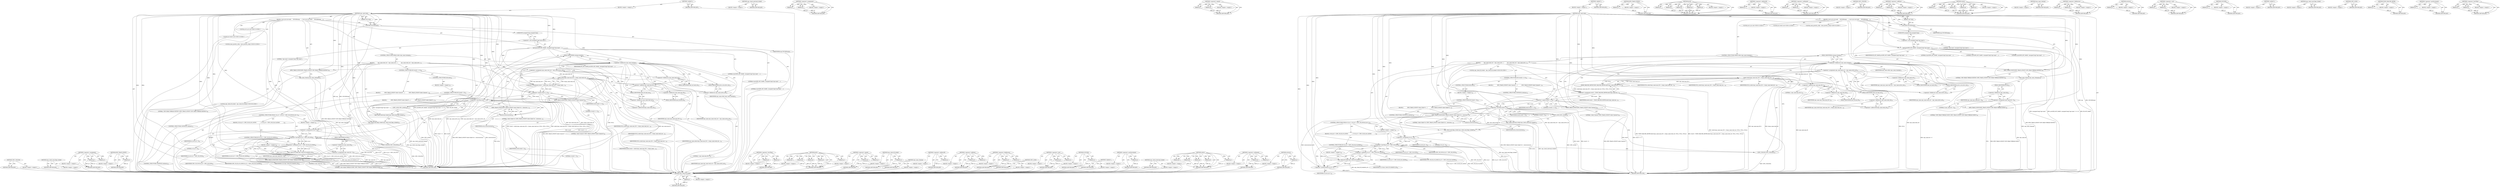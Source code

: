 digraph "&lt;operator&gt;.lessThan" {
vulnerable_221 [label=<(METHOD,UIPC_UNLOCK)>];
vulnerable_222 [label=<(BLOCK,&lt;empty&gt;,&lt;empty&gt;)>];
vulnerable_223 [label=<(METHOD_RETURN,ANY)>];
vulnerable_205 [label=<(METHOD,uipc_check_task_flags_locked)>];
vulnerable_206 [label=<(BLOCK,&lt;empty&gt;,&lt;empty&gt;)>];
vulnerable_207 [label=<(METHOD_RETURN,ANY)>];
vulnerable_159 [label=<(METHOD,&lt;operator&gt;.assignment)>];
vulnerable_160 [label=<(PARAM,p1)>];
vulnerable_161 [label=<(PARAM,p2)>];
vulnerable_162 [label=<(BLOCK,&lt;empty&gt;,&lt;empty&gt;)>];
vulnerable_163 [label=<(METHOD_RETURN,ANY)>];
vulnerable_186 [label=<(METHOD,BTIF_TRACE_EVENT)>];
vulnerable_187 [label=<(PARAM,p1)>];
vulnerable_188 [label=<(BLOCK,&lt;empty&gt;,&lt;empty&gt;)>];
vulnerable_189 [label=<(METHOD_RETURN,ANY)>];
vulnerable_6 [label=<(METHOD,&lt;global&gt;)<SUB>1</SUB>>];
vulnerable_7 [label=<(BLOCK,&lt;empty&gt;,&lt;empty&gt;)<SUB>1</SUB>>];
vulnerable_8 [label=<(METHOD,uipc_read_task)<SUB>1</SUB>>];
vulnerable_9 [label=<(PARAM,void *arg)<SUB>1</SUB>>];
vulnerable_10 [label=<(BLOCK,{
 int ch_id;
 int result;
    UNUSED(arg);

  ...,{
 int ch_id;
 int result;
    UNUSED(arg);

  ...)<SUB>2</SUB>>];
vulnerable_11 [label="<(LOCAL,int ch_id: int)<SUB>3</SUB>>"];
vulnerable_12 [label="<(LOCAL,int result: int)<SUB>4</SUB>>"];
vulnerable_13 [label=<(UNUSED,UNUSED(arg))<SUB>5</SUB>>];
vulnerable_14 [label=<(IDENTIFIER,arg,UNUSED(arg))<SUB>5</SUB>>];
vulnerable_15 [label=<(prctl,prctl(PR_SET_NAME, (unsigned long)&quot;uipc-main&quot;, ...)<SUB>7</SUB>>];
vulnerable_16 [label=<(IDENTIFIER,PR_SET_NAME,prctl(PR_SET_NAME, (unsigned long)&quot;uipc-main&quot;, ...)<SUB>7</SUB>>];
vulnerable_17 [label=<(&lt;operator&gt;.cast,(unsigned long)&quot;uipc-main&quot;)<SUB>7</SUB>>];
vulnerable_18 [label=<(UNKNOWN,unsigned long,unsigned long)<SUB>7</SUB>>];
vulnerable_19 [label=<(LITERAL,&quot;uipc-main&quot;,(unsigned long)&quot;uipc-main&quot;)<SUB>7</SUB>>];
vulnerable_20 [label=<(LITERAL,0,prctl(PR_SET_NAME, (unsigned long)&quot;uipc-main&quot;, ...)<SUB>7</SUB>>];
vulnerable_21 [label=<(LITERAL,0,prctl(PR_SET_NAME, (unsigned long)&quot;uipc-main&quot;, ...)<SUB>7</SUB>>];
vulnerable_22 [label=<(LITERAL,0,prctl(PR_SET_NAME, (unsigned long)&quot;uipc-main&quot;, ...)<SUB>7</SUB>>];
vulnerable_23 [label="<(LOCAL,raise_priority_a2dp : raise_priority_a2dp)<SUB>9</SUB>>"];
vulnerable_24 [label=<(CONTROL_STRUCTURE,WHILE,while (uipc_main.running))<SUB>11</SUB>>];
vulnerable_25 [label=<(&lt;operator&gt;.fieldAccess,uipc_main.running)<SUB>11</SUB>>];
vulnerable_26 [label=<(IDENTIFIER,uipc_main,while (uipc_main.running))<SUB>11</SUB>>];
vulnerable_27 [label=<(FIELD_IDENTIFIER,running,running)<SUB>11</SUB>>];
vulnerable_28 [label=<(BLOCK,{
         uipc_main.read_set = uipc_main.activ...,{
         uipc_main.read_set = uipc_main.activ...)<SUB>13</SUB>>];
vulnerable_29 [label=<(&lt;operator&gt;.assignment,uipc_main.read_set = uipc_main.active_set)<SUB>14</SUB>>];
vulnerable_30 [label=<(&lt;operator&gt;.fieldAccess,uipc_main.read_set)<SUB>14</SUB>>];
vulnerable_31 [label=<(IDENTIFIER,uipc_main,uipc_main.read_set = uipc_main.active_set)<SUB>14</SUB>>];
vulnerable_32 [label=<(FIELD_IDENTIFIER,read_set,read_set)<SUB>14</SUB>>];
vulnerable_33 [label=<(&lt;operator&gt;.fieldAccess,uipc_main.active_set)<SUB>14</SUB>>];
vulnerable_34 [label=<(IDENTIFIER,uipc_main,uipc_main.read_set = uipc_main.active_set)<SUB>14</SUB>>];
vulnerable_35 [label=<(FIELD_IDENTIFIER,active_set,active_set)<SUB>14</SUB>>];
vulnerable_36 [label=<(&lt;operator&gt;.assignment,result = select(uipc_main.max_fd+1, &amp;uipc_main....)<SUB>16</SUB>>];
vulnerable_37 [label=<(IDENTIFIER,result,result = select(uipc_main.max_fd+1, &amp;uipc_main....)<SUB>16</SUB>>];
vulnerable_38 [label=<(select,select(uipc_main.max_fd+1, &amp;uipc_main.read_set,...)<SUB>16</SUB>>];
vulnerable_39 [label=<(&lt;operator&gt;.addition,uipc_main.max_fd+1)<SUB>16</SUB>>];
vulnerable_40 [label=<(&lt;operator&gt;.fieldAccess,uipc_main.max_fd)<SUB>16</SUB>>];
vulnerable_41 [label=<(IDENTIFIER,uipc_main,uipc_main.max_fd+1)<SUB>16</SUB>>];
vulnerable_42 [label=<(FIELD_IDENTIFIER,max_fd,max_fd)<SUB>16</SUB>>];
vulnerable_43 [label=<(LITERAL,1,uipc_main.max_fd+1)<SUB>16</SUB>>];
vulnerable_44 [label=<(&lt;operator&gt;.addressOf,&amp;uipc_main.read_set)<SUB>16</SUB>>];
vulnerable_45 [label=<(&lt;operator&gt;.fieldAccess,uipc_main.read_set)<SUB>16</SUB>>];
vulnerable_46 [label=<(IDENTIFIER,uipc_main,select(uipc_main.max_fd+1, &amp;uipc_main.read_set,...)<SUB>16</SUB>>];
vulnerable_47 [label=<(FIELD_IDENTIFIER,read_set,read_set)<SUB>16</SUB>>];
vulnerable_48 [label=<(IDENTIFIER,NULL,select(uipc_main.max_fd+1, &amp;uipc_main.read_set,...)<SUB>16</SUB>>];
vulnerable_49 [label=<(IDENTIFIER,NULL,select(uipc_main.max_fd+1, &amp;uipc_main.read_set,...)<SUB>16</SUB>>];
vulnerable_50 [label=<(IDENTIFIER,NULL,select(uipc_main.max_fd+1, &amp;uipc_main.read_set,...)<SUB>16</SUB>>];
vulnerable_51 [label=<(CONTROL_STRUCTURE,IF,if (result == 0))<SUB>18</SUB>>];
vulnerable_52 [label=<(&lt;operator&gt;.equals,result == 0)<SUB>18</SUB>>];
vulnerable_53 [label=<(IDENTIFIER,result,result == 0)<SUB>18</SUB>>];
vulnerable_54 [label=<(LITERAL,0,result == 0)<SUB>18</SUB>>];
vulnerable_55 [label=<(BLOCK,{
            BTIF_TRACE_EVENT(&quot;select timeout&quot;...,{
            BTIF_TRACE_EVENT(&quot;select timeout&quot;...)<SUB>19</SUB>>];
vulnerable_56 [label=<(BTIF_TRACE_EVENT,BTIF_TRACE_EVENT(&quot;select timeout&quot;))<SUB>20</SUB>>];
vulnerable_57 [label=<(LITERAL,&quot;select timeout&quot;,BTIF_TRACE_EVENT(&quot;select timeout&quot;))<SUB>20</SUB>>];
vulnerable_58 [label=<(CONTROL_STRUCTURE,CONTINUE,continue;)<SUB>21</SUB>>];
vulnerable_59 [label=<(CONTROL_STRUCTURE,ELSE,else)<SUB>23</SUB>>];
vulnerable_60 [label=<(BLOCK,&lt;empty&gt;,&lt;empty&gt;)<SUB>23</SUB>>];
vulnerable_61 [label=<(CONTROL_STRUCTURE,IF,if (result &lt; 0))<SUB>23</SUB>>];
vulnerable_62 [label=<(&lt;operator&gt;.lessThan,result &lt; 0)<SUB>23</SUB>>];
vulnerable_63 [label=<(IDENTIFIER,result,result &lt; 0)<SUB>23</SUB>>];
vulnerable_64 [label=<(LITERAL,0,result &lt; 0)<SUB>23</SUB>>];
vulnerable_65 [label=<(BLOCK,{
            BTIF_TRACE_EVENT(&quot;select failed %...,{
            BTIF_TRACE_EVENT(&quot;select failed %...)<SUB>24</SUB>>];
vulnerable_66 [label=<(BTIF_TRACE_EVENT,BTIF_TRACE_EVENT(&quot;select failed %s&quot;, strerror(e...)<SUB>25</SUB>>];
vulnerable_67 [label=<(LITERAL,&quot;select failed %s&quot;,BTIF_TRACE_EVENT(&quot;select failed %s&quot;, strerror(e...)<SUB>25</SUB>>];
vulnerable_68 [label=<(strerror,strerror(errno))<SUB>25</SUB>>];
vulnerable_69 [label=<(IDENTIFIER,errno,strerror(errno))<SUB>25</SUB>>];
vulnerable_70 [label=<(CONTROL_STRUCTURE,CONTINUE,continue;)<SUB>26</SUB>>];
vulnerable_71 [label=<(UIPC_LOCK,UIPC_LOCK())<SUB>29</SUB>>];
vulnerable_72 [label=<(uipc_check_interrupt_locked,uipc_check_interrupt_locked())<SUB>32</SUB>>];
vulnerable_73 [label=<(uipc_check_task_flags_locked,uipc_check_task_flags_locked())<SUB>35</SUB>>];
vulnerable_74 [label="<(LOCAL,uipc_check_fd_locked : uipc_check_fd_locked)<SUB>38</SUB>>"];
vulnerable_75 [label=<(CONTROL_STRUCTURE,FOR,for (ch_id = 0;ch_id &lt; UIPC_CH_NUM;ch_id++))<SUB>41</SUB>>];
vulnerable_76 [label=<(BLOCK,&lt;empty&gt;,&lt;empty&gt;)<SUB>41</SUB>>];
vulnerable_77 [label=<(&lt;operator&gt;.assignment,ch_id = 0)<SUB>41</SUB>>];
vulnerable_78 [label=<(IDENTIFIER,ch_id,ch_id = 0)<SUB>41</SUB>>];
vulnerable_79 [label=<(LITERAL,0,ch_id = 0)<SUB>41</SUB>>];
vulnerable_80 [label=<(&lt;operator&gt;.lessThan,ch_id &lt; UIPC_CH_NUM)<SUB>41</SUB>>];
vulnerable_81 [label=<(IDENTIFIER,ch_id,ch_id &lt; UIPC_CH_NUM)<SUB>41</SUB>>];
vulnerable_82 [label=<(IDENTIFIER,UIPC_CH_NUM,ch_id &lt; UIPC_CH_NUM)<SUB>41</SUB>>];
vulnerable_83 [label=<(&lt;operator&gt;.postIncrement,ch_id++)<SUB>41</SUB>>];
vulnerable_84 [label=<(IDENTIFIER,ch_id,ch_id++)<SUB>41</SUB>>];
vulnerable_85 [label=<(BLOCK,{
 if (ch_id != UIPC_CH_ID_AV_AUDIO)
          ...,{
 if (ch_id != UIPC_CH_ID_AV_AUDIO)
          ...)<SUB>42</SUB>>];
vulnerable_86 [label=<(CONTROL_STRUCTURE,IF,if (ch_id != UIPC_CH_ID_AV_AUDIO))<SUB>43</SUB>>];
vulnerable_87 [label=<(&lt;operator&gt;.notEquals,ch_id != UIPC_CH_ID_AV_AUDIO)<SUB>43</SUB>>];
vulnerable_88 [label=<(IDENTIFIER,ch_id,ch_id != UIPC_CH_ID_AV_AUDIO)<SUB>43</SUB>>];
vulnerable_89 [label=<(IDENTIFIER,UIPC_CH_ID_AV_AUDIO,ch_id != UIPC_CH_ID_AV_AUDIO)<SUB>43</SUB>>];
vulnerable_90 [label=<(BLOCK,&lt;empty&gt;,&lt;empty&gt;)<SUB>44</SUB>>];
vulnerable_91 [label=<(uipc_check_fd_locked,uipc_check_fd_locked(ch_id))<SUB>44</SUB>>];
vulnerable_92 [label=<(IDENTIFIER,ch_id,uipc_check_fd_locked(ch_id))<SUB>44</SUB>>];
vulnerable_93 [label=<(UIPC_UNLOCK,UIPC_UNLOCK())<SUB>47</SUB>>];
vulnerable_94 [label=<(BTIF_TRACE_EVENT,BTIF_TRACE_EVENT(&quot;UIPC READ THREAD EXITING&quot;))<SUB>50</SUB>>];
vulnerable_95 [label=<(LITERAL,&quot;UIPC READ THREAD EXITING&quot;,BTIF_TRACE_EVENT(&quot;UIPC READ THREAD EXITING&quot;))<SUB>50</SUB>>];
vulnerable_96 [label=<(uipc_main_cleanup,uipc_main_cleanup())<SUB>52</SUB>>];
vulnerable_97 [label=<(&lt;operator&gt;.assignment,uipc_main.tid = 0)<SUB>54</SUB>>];
vulnerable_98 [label=<(&lt;operator&gt;.fieldAccess,uipc_main.tid)<SUB>54</SUB>>];
vulnerable_99 [label=<(IDENTIFIER,uipc_main,uipc_main.tid = 0)<SUB>54</SUB>>];
vulnerable_100 [label=<(FIELD_IDENTIFIER,tid,tid)<SUB>54</SUB>>];
vulnerable_101 [label=<(LITERAL,0,uipc_main.tid = 0)<SUB>54</SUB>>];
vulnerable_102 [label=<(BTIF_TRACE_EVENT,BTIF_TRACE_EVENT(&quot;UIPC READ THREAD DONE&quot;))<SUB>56</SUB>>];
vulnerable_103 [label=<(LITERAL,&quot;UIPC READ THREAD DONE&quot;,BTIF_TRACE_EVENT(&quot;UIPC READ THREAD DONE&quot;))<SUB>56</SUB>>];
vulnerable_104 [label=<(METHOD_RETURN,void)<SUB>1</SUB>>];
vulnerable_106 [label=<(METHOD_RETURN,ANY)<SUB>1</SUB>>];
vulnerable_190 [label=<(METHOD,&lt;operator&gt;.lessThan)>];
vulnerable_191 [label=<(PARAM,p1)>];
vulnerable_192 [label=<(PARAM,p2)>];
vulnerable_193 [label=<(BLOCK,&lt;empty&gt;,&lt;empty&gt;)>];
vulnerable_194 [label=<(METHOD_RETURN,ANY)>];
vulnerable_141 [label=<(METHOD,prctl)>];
vulnerable_142 [label=<(PARAM,p1)>];
vulnerable_143 [label=<(PARAM,p2)>];
vulnerable_144 [label=<(PARAM,p3)>];
vulnerable_145 [label=<(PARAM,p4)>];
vulnerable_146 [label=<(PARAM,p5)>];
vulnerable_147 [label=<(BLOCK,&lt;empty&gt;,&lt;empty&gt;)>];
vulnerable_148 [label=<(METHOD_RETURN,ANY)>];
vulnerable_181 [label=<(METHOD,&lt;operator&gt;.equals)>];
vulnerable_182 [label=<(PARAM,p1)>];
vulnerable_183 [label=<(PARAM,p2)>];
vulnerable_184 [label=<(BLOCK,&lt;empty&gt;,&lt;empty&gt;)>];
vulnerable_185 [label=<(METHOD_RETURN,ANY)>];
vulnerable_217 [label=<(METHOD,uipc_check_fd_locked)>];
vulnerable_218 [label=<(PARAM,p1)>];
vulnerable_219 [label=<(BLOCK,&lt;empty&gt;,&lt;empty&gt;)>];
vulnerable_220 [label=<(METHOD_RETURN,ANY)>];
vulnerable_224 [label=<(METHOD,uipc_main_cleanup)>];
vulnerable_225 [label=<(BLOCK,&lt;empty&gt;,&lt;empty&gt;)>];
vulnerable_226 [label=<(METHOD_RETURN,ANY)>];
vulnerable_177 [label=<(METHOD,&lt;operator&gt;.addressOf)>];
vulnerable_178 [label=<(PARAM,p1)>];
vulnerable_179 [label=<(BLOCK,&lt;empty&gt;,&lt;empty&gt;)>];
vulnerable_180 [label=<(METHOD_RETURN,ANY)>];
vulnerable_172 [label=<(METHOD,&lt;operator&gt;.addition)>];
vulnerable_173 [label=<(PARAM,p1)>];
vulnerable_174 [label=<(PARAM,p2)>];
vulnerable_175 [label=<(BLOCK,&lt;empty&gt;,&lt;empty&gt;)>];
vulnerable_176 [label=<(METHOD_RETURN,ANY)>];
vulnerable_154 [label=<(METHOD,&lt;operator&gt;.fieldAccess)>];
vulnerable_155 [label=<(PARAM,p1)>];
vulnerable_156 [label=<(PARAM,p2)>];
vulnerable_157 [label=<(BLOCK,&lt;empty&gt;,&lt;empty&gt;)>];
vulnerable_158 [label=<(METHOD_RETURN,ANY)>];
vulnerable_199 [label=<(METHOD,UIPC_LOCK)>];
vulnerable_200 [label=<(BLOCK,&lt;empty&gt;,&lt;empty&gt;)>];
vulnerable_201 [label=<(METHOD_RETURN,ANY)>];
vulnerable_149 [label=<(METHOD,&lt;operator&gt;.cast)>];
vulnerable_150 [label=<(PARAM,p1)>];
vulnerable_151 [label=<(PARAM,p2)>];
vulnerable_152 [label=<(BLOCK,&lt;empty&gt;,&lt;empty&gt;)>];
vulnerable_153 [label=<(METHOD_RETURN,ANY)>];
vulnerable_137 [label=<(METHOD,UNUSED)>];
vulnerable_138 [label=<(PARAM,p1)>];
vulnerable_139 [label=<(BLOCK,&lt;empty&gt;,&lt;empty&gt;)>];
vulnerable_140 [label=<(METHOD_RETURN,ANY)>];
vulnerable_131 [label=<(METHOD,&lt;global&gt;)<SUB>1</SUB>>];
vulnerable_132 [label=<(BLOCK,&lt;empty&gt;,&lt;empty&gt;)>];
vulnerable_133 [label=<(METHOD_RETURN,ANY)>];
vulnerable_208 [label=<(METHOD,&lt;operator&gt;.postIncrement)>];
vulnerable_209 [label=<(PARAM,p1)>];
vulnerable_210 [label=<(BLOCK,&lt;empty&gt;,&lt;empty&gt;)>];
vulnerable_211 [label=<(METHOD_RETURN,ANY)>];
vulnerable_202 [label=<(METHOD,uipc_check_interrupt_locked)>];
vulnerable_203 [label=<(BLOCK,&lt;empty&gt;,&lt;empty&gt;)>];
vulnerable_204 [label=<(METHOD_RETURN,ANY)>];
vulnerable_164 [label=<(METHOD,select)>];
vulnerable_165 [label=<(PARAM,p1)>];
vulnerable_166 [label=<(PARAM,p2)>];
vulnerable_167 [label=<(PARAM,p3)>];
vulnerable_168 [label=<(PARAM,p4)>];
vulnerable_169 [label=<(PARAM,p5)>];
vulnerable_170 [label=<(BLOCK,&lt;empty&gt;,&lt;empty&gt;)>];
vulnerable_171 [label=<(METHOD_RETURN,ANY)>];
vulnerable_212 [label=<(METHOD,&lt;operator&gt;.notEquals)>];
vulnerable_213 [label=<(PARAM,p1)>];
vulnerable_214 [label=<(PARAM,p2)>];
vulnerable_215 [label=<(BLOCK,&lt;empty&gt;,&lt;empty&gt;)>];
vulnerable_216 [label=<(METHOD_RETURN,ANY)>];
vulnerable_195 [label=<(METHOD,strerror)>];
vulnerable_196 [label=<(PARAM,p1)>];
vulnerable_197 [label=<(BLOCK,&lt;empty&gt;,&lt;empty&gt;)>];
vulnerable_198 [label=<(METHOD_RETURN,ANY)>];
fixed_222 [label=<(METHOD,uipc_check_fd_locked)>];
fixed_223 [label=<(PARAM,p1)>];
fixed_224 [label=<(BLOCK,&lt;empty&gt;,&lt;empty&gt;)>];
fixed_225 [label=<(METHOD_RETURN,ANY)>];
fixed_207 [label=<(METHOD,uipc_check_interrupt_locked)>];
fixed_208 [label=<(BLOCK,&lt;empty&gt;,&lt;empty&gt;)>];
fixed_209 [label=<(METHOD_RETURN,ANY)>];
fixed_160 [label=<(METHOD,&lt;operator&gt;.assignment)>];
fixed_161 [label=<(PARAM,p1)>];
fixed_162 [label=<(PARAM,p2)>];
fixed_163 [label=<(BLOCK,&lt;empty&gt;,&lt;empty&gt;)>];
fixed_164 [label=<(METHOD_RETURN,ANY)>];
fixed_186 [label=<(METHOD,&lt;operator&gt;.equals)>];
fixed_187 [label=<(PARAM,p1)>];
fixed_188 [label=<(PARAM,p2)>];
fixed_189 [label=<(BLOCK,&lt;empty&gt;,&lt;empty&gt;)>];
fixed_190 [label=<(METHOD_RETURN,ANY)>];
fixed_6 [label=<(METHOD,&lt;global&gt;)<SUB>1</SUB>>];
fixed_7 [label=<(BLOCK,&lt;empty&gt;,&lt;empty&gt;)<SUB>1</SUB>>];
fixed_8 [label=<(METHOD,uipc_read_task)<SUB>1</SUB>>];
fixed_9 [label=<(PARAM,void *arg)<SUB>1</SUB>>];
fixed_10 [label=<(BLOCK,{
 int ch_id;
 int result;
    UNUSED(arg);

  ...,{
 int ch_id;
 int result;
    UNUSED(arg);

  ...)<SUB>2</SUB>>];
fixed_11 [label="<(LOCAL,int ch_id: int)<SUB>3</SUB>>"];
fixed_12 [label="<(LOCAL,int result: int)<SUB>4</SUB>>"];
fixed_13 [label=<(UNUSED,UNUSED(arg))<SUB>5</SUB>>];
fixed_14 [label=<(IDENTIFIER,arg,UNUSED(arg))<SUB>5</SUB>>];
fixed_15 [label=<(prctl,prctl(PR_SET_NAME, (unsigned long)&quot;uipc-main&quot;, ...)<SUB>7</SUB>>];
fixed_16 [label=<(IDENTIFIER,PR_SET_NAME,prctl(PR_SET_NAME, (unsigned long)&quot;uipc-main&quot;, ...)<SUB>7</SUB>>];
fixed_17 [label=<(&lt;operator&gt;.cast,(unsigned long)&quot;uipc-main&quot;)<SUB>7</SUB>>];
fixed_18 [label=<(UNKNOWN,unsigned long,unsigned long)<SUB>7</SUB>>];
fixed_19 [label=<(LITERAL,&quot;uipc-main&quot;,(unsigned long)&quot;uipc-main&quot;)<SUB>7</SUB>>];
fixed_20 [label=<(LITERAL,0,prctl(PR_SET_NAME, (unsigned long)&quot;uipc-main&quot;, ...)<SUB>7</SUB>>];
fixed_21 [label=<(LITERAL,0,prctl(PR_SET_NAME, (unsigned long)&quot;uipc-main&quot;, ...)<SUB>7</SUB>>];
fixed_22 [label=<(LITERAL,0,prctl(PR_SET_NAME, (unsigned long)&quot;uipc-main&quot;, ...)<SUB>7</SUB>>];
fixed_23 [label="<(LOCAL,raise_priority_a2dp : raise_priority_a2dp)<SUB>9</SUB>>"];
fixed_24 [label=<(CONTROL_STRUCTURE,WHILE,while (uipc_main.running))<SUB>11</SUB>>];
fixed_25 [label=<(&lt;operator&gt;.fieldAccess,uipc_main.running)<SUB>11</SUB>>];
fixed_26 [label=<(IDENTIFIER,uipc_main,while (uipc_main.running))<SUB>11</SUB>>];
fixed_27 [label=<(FIELD_IDENTIFIER,running,running)<SUB>11</SUB>>];
fixed_28 [label=<(BLOCK,{
         uipc_main.read_set = uipc_main.activ...,{
         uipc_main.read_set = uipc_main.activ...)<SUB>13</SUB>>];
fixed_29 [label=<(&lt;operator&gt;.assignment,uipc_main.read_set = uipc_main.active_set)<SUB>14</SUB>>];
fixed_30 [label=<(&lt;operator&gt;.fieldAccess,uipc_main.read_set)<SUB>14</SUB>>];
fixed_31 [label=<(IDENTIFIER,uipc_main,uipc_main.read_set = uipc_main.active_set)<SUB>14</SUB>>];
fixed_32 [label=<(FIELD_IDENTIFIER,read_set,read_set)<SUB>14</SUB>>];
fixed_33 [label=<(&lt;operator&gt;.fieldAccess,uipc_main.active_set)<SUB>14</SUB>>];
fixed_34 [label=<(IDENTIFIER,uipc_main,uipc_main.read_set = uipc_main.active_set)<SUB>14</SUB>>];
fixed_35 [label=<(FIELD_IDENTIFIER,active_set,active_set)<SUB>14</SUB>>];
fixed_36 [label=<(&lt;operator&gt;.assignment,result = TEMP_FAILURE_RETRY(select(uipc_main.ma...)<SUB>16</SUB>>];
fixed_37 [label=<(IDENTIFIER,result,result = TEMP_FAILURE_RETRY(select(uipc_main.ma...)<SUB>16</SUB>>];
fixed_38 [label=<(TEMP_FAILURE_RETRY,TEMP_FAILURE_RETRY(select(uipc_main.max_fd+1, &amp;...)<SUB>16</SUB>>];
fixed_39 [label=<(select,select(uipc_main.max_fd+1, &amp;uipc_main.read_set,...)<SUB>16</SUB>>];
fixed_40 [label=<(&lt;operator&gt;.addition,uipc_main.max_fd+1)<SUB>16</SUB>>];
fixed_41 [label=<(&lt;operator&gt;.fieldAccess,uipc_main.max_fd)<SUB>16</SUB>>];
fixed_42 [label=<(IDENTIFIER,uipc_main,uipc_main.max_fd+1)<SUB>16</SUB>>];
fixed_43 [label=<(FIELD_IDENTIFIER,max_fd,max_fd)<SUB>16</SUB>>];
fixed_44 [label=<(LITERAL,1,uipc_main.max_fd+1)<SUB>16</SUB>>];
fixed_45 [label=<(&lt;operator&gt;.addressOf,&amp;uipc_main.read_set)<SUB>16</SUB>>];
fixed_46 [label=<(&lt;operator&gt;.fieldAccess,uipc_main.read_set)<SUB>16</SUB>>];
fixed_47 [label=<(IDENTIFIER,uipc_main,select(uipc_main.max_fd+1, &amp;uipc_main.read_set,...)<SUB>16</SUB>>];
fixed_48 [label=<(FIELD_IDENTIFIER,read_set,read_set)<SUB>16</SUB>>];
fixed_49 [label=<(IDENTIFIER,NULL,select(uipc_main.max_fd+1, &amp;uipc_main.read_set,...)<SUB>16</SUB>>];
fixed_50 [label=<(IDENTIFIER,NULL,select(uipc_main.max_fd+1, &amp;uipc_main.read_set,...)<SUB>16</SUB>>];
fixed_51 [label=<(IDENTIFIER,NULL,select(uipc_main.max_fd+1, &amp;uipc_main.read_set,...)<SUB>16</SUB>>];
fixed_52 [label=<(CONTROL_STRUCTURE,IF,if (result == 0))<SUB>18</SUB>>];
fixed_53 [label=<(&lt;operator&gt;.equals,result == 0)<SUB>18</SUB>>];
fixed_54 [label=<(IDENTIFIER,result,result == 0)<SUB>18</SUB>>];
fixed_55 [label=<(LITERAL,0,result == 0)<SUB>18</SUB>>];
fixed_56 [label=<(BLOCK,{
            BTIF_TRACE_EVENT(&quot;select timeout&quot;...,{
            BTIF_TRACE_EVENT(&quot;select timeout&quot;...)<SUB>19</SUB>>];
fixed_57 [label=<(BTIF_TRACE_EVENT,BTIF_TRACE_EVENT(&quot;select timeout&quot;))<SUB>20</SUB>>];
fixed_58 [label=<(LITERAL,&quot;select timeout&quot;,BTIF_TRACE_EVENT(&quot;select timeout&quot;))<SUB>20</SUB>>];
fixed_59 [label=<(CONTROL_STRUCTURE,CONTINUE,continue;)<SUB>21</SUB>>];
fixed_60 [label=<(CONTROL_STRUCTURE,ELSE,else)<SUB>23</SUB>>];
fixed_61 [label=<(BLOCK,&lt;empty&gt;,&lt;empty&gt;)<SUB>23</SUB>>];
fixed_62 [label=<(CONTROL_STRUCTURE,IF,if (result &lt; 0))<SUB>23</SUB>>];
fixed_63 [label=<(&lt;operator&gt;.lessThan,result &lt; 0)<SUB>23</SUB>>];
fixed_64 [label=<(IDENTIFIER,result,result &lt; 0)<SUB>23</SUB>>];
fixed_65 [label=<(LITERAL,0,result &lt; 0)<SUB>23</SUB>>];
fixed_66 [label=<(BLOCK,{
            BTIF_TRACE_EVENT(&quot;select failed %...,{
            BTIF_TRACE_EVENT(&quot;select failed %...)<SUB>24</SUB>>];
fixed_67 [label=<(BTIF_TRACE_EVENT,BTIF_TRACE_EVENT(&quot;select failed %s&quot;, strerror(e...)<SUB>25</SUB>>];
fixed_68 [label=<(LITERAL,&quot;select failed %s&quot;,BTIF_TRACE_EVENT(&quot;select failed %s&quot;, strerror(e...)<SUB>25</SUB>>];
fixed_69 [label=<(strerror,strerror(errno))<SUB>25</SUB>>];
fixed_70 [label=<(IDENTIFIER,errno,strerror(errno))<SUB>25</SUB>>];
fixed_71 [label=<(CONTROL_STRUCTURE,CONTINUE,continue;)<SUB>26</SUB>>];
fixed_72 [label=<(UIPC_LOCK,UIPC_LOCK())<SUB>29</SUB>>];
fixed_73 [label=<(uipc_check_interrupt_locked,uipc_check_interrupt_locked())<SUB>32</SUB>>];
fixed_74 [label=<(uipc_check_task_flags_locked,uipc_check_task_flags_locked())<SUB>35</SUB>>];
fixed_75 [label="<(LOCAL,uipc_check_fd_locked : uipc_check_fd_locked)<SUB>38</SUB>>"];
fixed_76 [label=<(CONTROL_STRUCTURE,FOR,for (ch_id = 0;ch_id &lt; UIPC_CH_NUM;ch_id++))<SUB>41</SUB>>];
fixed_77 [label=<(BLOCK,&lt;empty&gt;,&lt;empty&gt;)<SUB>41</SUB>>];
fixed_78 [label=<(&lt;operator&gt;.assignment,ch_id = 0)<SUB>41</SUB>>];
fixed_79 [label=<(IDENTIFIER,ch_id,ch_id = 0)<SUB>41</SUB>>];
fixed_80 [label=<(LITERAL,0,ch_id = 0)<SUB>41</SUB>>];
fixed_81 [label=<(&lt;operator&gt;.lessThan,ch_id &lt; UIPC_CH_NUM)<SUB>41</SUB>>];
fixed_82 [label=<(IDENTIFIER,ch_id,ch_id &lt; UIPC_CH_NUM)<SUB>41</SUB>>];
fixed_83 [label=<(IDENTIFIER,UIPC_CH_NUM,ch_id &lt; UIPC_CH_NUM)<SUB>41</SUB>>];
fixed_84 [label=<(&lt;operator&gt;.postIncrement,ch_id++)<SUB>41</SUB>>];
fixed_85 [label=<(IDENTIFIER,ch_id,ch_id++)<SUB>41</SUB>>];
fixed_86 [label=<(BLOCK,{
 if (ch_id != UIPC_CH_ID_AV_AUDIO)
          ...,{
 if (ch_id != UIPC_CH_ID_AV_AUDIO)
          ...)<SUB>42</SUB>>];
fixed_87 [label=<(CONTROL_STRUCTURE,IF,if (ch_id != UIPC_CH_ID_AV_AUDIO))<SUB>43</SUB>>];
fixed_88 [label=<(&lt;operator&gt;.notEquals,ch_id != UIPC_CH_ID_AV_AUDIO)<SUB>43</SUB>>];
fixed_89 [label=<(IDENTIFIER,ch_id,ch_id != UIPC_CH_ID_AV_AUDIO)<SUB>43</SUB>>];
fixed_90 [label=<(IDENTIFIER,UIPC_CH_ID_AV_AUDIO,ch_id != UIPC_CH_ID_AV_AUDIO)<SUB>43</SUB>>];
fixed_91 [label=<(BLOCK,&lt;empty&gt;,&lt;empty&gt;)<SUB>44</SUB>>];
fixed_92 [label=<(uipc_check_fd_locked,uipc_check_fd_locked(ch_id))<SUB>44</SUB>>];
fixed_93 [label=<(IDENTIFIER,ch_id,uipc_check_fd_locked(ch_id))<SUB>44</SUB>>];
fixed_94 [label=<(UIPC_UNLOCK,UIPC_UNLOCK())<SUB>47</SUB>>];
fixed_95 [label=<(BTIF_TRACE_EVENT,BTIF_TRACE_EVENT(&quot;UIPC READ THREAD EXITING&quot;))<SUB>50</SUB>>];
fixed_96 [label=<(LITERAL,&quot;UIPC READ THREAD EXITING&quot;,BTIF_TRACE_EVENT(&quot;UIPC READ THREAD EXITING&quot;))<SUB>50</SUB>>];
fixed_97 [label=<(uipc_main_cleanup,uipc_main_cleanup())<SUB>52</SUB>>];
fixed_98 [label=<(&lt;operator&gt;.assignment,uipc_main.tid = 0)<SUB>54</SUB>>];
fixed_99 [label=<(&lt;operator&gt;.fieldAccess,uipc_main.tid)<SUB>54</SUB>>];
fixed_100 [label=<(IDENTIFIER,uipc_main,uipc_main.tid = 0)<SUB>54</SUB>>];
fixed_101 [label=<(FIELD_IDENTIFIER,tid,tid)<SUB>54</SUB>>];
fixed_102 [label=<(LITERAL,0,uipc_main.tid = 0)<SUB>54</SUB>>];
fixed_103 [label=<(BTIF_TRACE_EVENT,BTIF_TRACE_EVENT(&quot;UIPC READ THREAD DONE&quot;))<SUB>56</SUB>>];
fixed_104 [label=<(LITERAL,&quot;UIPC READ THREAD DONE&quot;,BTIF_TRACE_EVENT(&quot;UIPC READ THREAD DONE&quot;))<SUB>56</SUB>>];
fixed_105 [label=<(METHOD_RETURN,void)<SUB>1</SUB>>];
fixed_107 [label=<(METHOD_RETURN,ANY)<SUB>1</SUB>>];
fixed_191 [label=<(METHOD,BTIF_TRACE_EVENT)>];
fixed_192 [label=<(PARAM,p1)>];
fixed_193 [label=<(BLOCK,&lt;empty&gt;,&lt;empty&gt;)>];
fixed_194 [label=<(METHOD_RETURN,ANY)>];
fixed_142 [label=<(METHOD,prctl)>];
fixed_143 [label=<(PARAM,p1)>];
fixed_144 [label=<(PARAM,p2)>];
fixed_145 [label=<(PARAM,p3)>];
fixed_146 [label=<(PARAM,p4)>];
fixed_147 [label=<(PARAM,p5)>];
fixed_148 [label=<(BLOCK,&lt;empty&gt;,&lt;empty&gt;)>];
fixed_149 [label=<(METHOD_RETURN,ANY)>];
fixed_182 [label=<(METHOD,&lt;operator&gt;.addressOf)>];
fixed_183 [label=<(PARAM,p1)>];
fixed_184 [label=<(BLOCK,&lt;empty&gt;,&lt;empty&gt;)>];
fixed_185 [label=<(METHOD_RETURN,ANY)>];
fixed_217 [label=<(METHOD,&lt;operator&gt;.notEquals)>];
fixed_218 [label=<(PARAM,p1)>];
fixed_219 [label=<(PARAM,p2)>];
fixed_220 [label=<(BLOCK,&lt;empty&gt;,&lt;empty&gt;)>];
fixed_221 [label=<(METHOD_RETURN,ANY)>];
fixed_226 [label=<(METHOD,UIPC_UNLOCK)>];
fixed_227 [label=<(BLOCK,&lt;empty&gt;,&lt;empty&gt;)>];
fixed_228 [label=<(METHOD_RETURN,ANY)>];
fixed_177 [label=<(METHOD,&lt;operator&gt;.addition)>];
fixed_178 [label=<(PARAM,p1)>];
fixed_179 [label=<(PARAM,p2)>];
fixed_180 [label=<(BLOCK,&lt;empty&gt;,&lt;empty&gt;)>];
fixed_181 [label=<(METHOD_RETURN,ANY)>];
fixed_169 [label=<(METHOD,select)>];
fixed_170 [label=<(PARAM,p1)>];
fixed_171 [label=<(PARAM,p2)>];
fixed_172 [label=<(PARAM,p3)>];
fixed_173 [label=<(PARAM,p4)>];
fixed_174 [label=<(PARAM,p5)>];
fixed_175 [label=<(BLOCK,&lt;empty&gt;,&lt;empty&gt;)>];
fixed_176 [label=<(METHOD_RETURN,ANY)>];
fixed_229 [label=<(METHOD,uipc_main_cleanup)>];
fixed_230 [label=<(BLOCK,&lt;empty&gt;,&lt;empty&gt;)>];
fixed_231 [label=<(METHOD_RETURN,ANY)>];
fixed_155 [label=<(METHOD,&lt;operator&gt;.fieldAccess)>];
fixed_156 [label=<(PARAM,p1)>];
fixed_157 [label=<(PARAM,p2)>];
fixed_158 [label=<(BLOCK,&lt;empty&gt;,&lt;empty&gt;)>];
fixed_159 [label=<(METHOD_RETURN,ANY)>];
fixed_200 [label=<(METHOD,strerror)>];
fixed_201 [label=<(PARAM,p1)>];
fixed_202 [label=<(BLOCK,&lt;empty&gt;,&lt;empty&gt;)>];
fixed_203 [label=<(METHOD_RETURN,ANY)>];
fixed_150 [label=<(METHOD,&lt;operator&gt;.cast)>];
fixed_151 [label=<(PARAM,p1)>];
fixed_152 [label=<(PARAM,p2)>];
fixed_153 [label=<(BLOCK,&lt;empty&gt;,&lt;empty&gt;)>];
fixed_154 [label=<(METHOD_RETURN,ANY)>];
fixed_138 [label=<(METHOD,UNUSED)>];
fixed_139 [label=<(PARAM,p1)>];
fixed_140 [label=<(BLOCK,&lt;empty&gt;,&lt;empty&gt;)>];
fixed_141 [label=<(METHOD_RETURN,ANY)>];
fixed_132 [label=<(METHOD,&lt;global&gt;)<SUB>1</SUB>>];
fixed_133 [label=<(BLOCK,&lt;empty&gt;,&lt;empty&gt;)>];
fixed_134 [label=<(METHOD_RETURN,ANY)>];
fixed_210 [label=<(METHOD,uipc_check_task_flags_locked)>];
fixed_211 [label=<(BLOCK,&lt;empty&gt;,&lt;empty&gt;)>];
fixed_212 [label=<(METHOD_RETURN,ANY)>];
fixed_204 [label=<(METHOD,UIPC_LOCK)>];
fixed_205 [label=<(BLOCK,&lt;empty&gt;,&lt;empty&gt;)>];
fixed_206 [label=<(METHOD_RETURN,ANY)>];
fixed_165 [label=<(METHOD,TEMP_FAILURE_RETRY)>];
fixed_166 [label=<(PARAM,p1)>];
fixed_167 [label=<(BLOCK,&lt;empty&gt;,&lt;empty&gt;)>];
fixed_168 [label=<(METHOD_RETURN,ANY)>];
fixed_213 [label=<(METHOD,&lt;operator&gt;.postIncrement)>];
fixed_214 [label=<(PARAM,p1)>];
fixed_215 [label=<(BLOCK,&lt;empty&gt;,&lt;empty&gt;)>];
fixed_216 [label=<(METHOD_RETURN,ANY)>];
fixed_195 [label=<(METHOD,&lt;operator&gt;.lessThan)>];
fixed_196 [label=<(PARAM,p1)>];
fixed_197 [label=<(PARAM,p2)>];
fixed_198 [label=<(BLOCK,&lt;empty&gt;,&lt;empty&gt;)>];
fixed_199 [label=<(METHOD_RETURN,ANY)>];
vulnerable_221 -> vulnerable_222  [key=0, label="AST: "];
vulnerable_221 -> vulnerable_223  [key=0, label="AST: "];
vulnerable_221 -> vulnerable_223  [key=1, label="CFG: "];
vulnerable_222 -> fixed_222  [key=0];
vulnerable_223 -> fixed_222  [key=0];
vulnerable_205 -> vulnerable_206  [key=0, label="AST: "];
vulnerable_205 -> vulnerable_207  [key=0, label="AST: "];
vulnerable_205 -> vulnerable_207  [key=1, label="CFG: "];
vulnerable_206 -> fixed_222  [key=0];
vulnerable_207 -> fixed_222  [key=0];
vulnerable_159 -> vulnerable_160  [key=0, label="AST: "];
vulnerable_159 -> vulnerable_160  [key=1, label="DDG: "];
vulnerable_159 -> vulnerable_162  [key=0, label="AST: "];
vulnerable_159 -> vulnerable_161  [key=0, label="AST: "];
vulnerable_159 -> vulnerable_161  [key=1, label="DDG: "];
vulnerable_159 -> vulnerable_163  [key=0, label="AST: "];
vulnerable_159 -> vulnerable_163  [key=1, label="CFG: "];
vulnerable_160 -> vulnerable_163  [key=0, label="DDG: p1"];
vulnerable_161 -> vulnerable_163  [key=0, label="DDG: p2"];
vulnerable_162 -> fixed_222  [key=0];
vulnerable_163 -> fixed_222  [key=0];
vulnerable_186 -> vulnerable_187  [key=0, label="AST: "];
vulnerable_186 -> vulnerable_187  [key=1, label="DDG: "];
vulnerable_186 -> vulnerable_188  [key=0, label="AST: "];
vulnerable_186 -> vulnerable_189  [key=0, label="AST: "];
vulnerable_186 -> vulnerable_189  [key=1, label="CFG: "];
vulnerable_187 -> vulnerable_189  [key=0, label="DDG: p1"];
vulnerable_188 -> fixed_222  [key=0];
vulnerable_189 -> fixed_222  [key=0];
vulnerable_6 -> vulnerable_7  [key=0, label="AST: "];
vulnerable_6 -> vulnerable_106  [key=0, label="AST: "];
vulnerable_6 -> vulnerable_106  [key=1, label="CFG: "];
vulnerable_7 -> vulnerable_8  [key=0, label="AST: "];
vulnerable_8 -> vulnerable_9  [key=0, label="AST: "];
vulnerable_8 -> vulnerable_9  [key=1, label="DDG: "];
vulnerable_8 -> vulnerable_10  [key=0, label="AST: "];
vulnerable_8 -> vulnerable_104  [key=0, label="AST: "];
vulnerable_8 -> vulnerable_13  [key=0, label="CFG: "];
vulnerable_8 -> vulnerable_13  [key=1, label="DDG: "];
vulnerable_8 -> vulnerable_96  [key=0, label="DDG: "];
vulnerable_8 -> vulnerable_97  [key=0, label="DDG: "];
vulnerable_8 -> vulnerable_15  [key=0, label="DDG: "];
vulnerable_8 -> vulnerable_94  [key=0, label="DDG: "];
vulnerable_8 -> vulnerable_102  [key=0, label="DDG: "];
vulnerable_8 -> vulnerable_17  [key=0, label="DDG: "];
vulnerable_8 -> vulnerable_71  [key=0, label="DDG: "];
vulnerable_8 -> vulnerable_72  [key=0, label="DDG: "];
vulnerable_8 -> vulnerable_73  [key=0, label="DDG: "];
vulnerable_8 -> vulnerable_93  [key=0, label="DDG: "];
vulnerable_8 -> vulnerable_38  [key=0, label="DDG: "];
vulnerable_8 -> vulnerable_52  [key=0, label="DDG: "];
vulnerable_8 -> vulnerable_77  [key=0, label="DDG: "];
vulnerable_8 -> vulnerable_80  [key=0, label="DDG: "];
vulnerable_8 -> vulnerable_83  [key=0, label="DDG: "];
vulnerable_8 -> vulnerable_39  [key=0, label="DDG: "];
vulnerable_8 -> vulnerable_56  [key=0, label="DDG: "];
vulnerable_8 -> vulnerable_87  [key=0, label="DDG: "];
vulnerable_8 -> vulnerable_62  [key=0, label="DDG: "];
vulnerable_8 -> vulnerable_91  [key=0, label="DDG: "];
vulnerable_8 -> vulnerable_66  [key=0, label="DDG: "];
vulnerable_8 -> vulnerable_68  [key=0, label="DDG: "];
vulnerable_9 -> vulnerable_13  [key=0, label="DDG: arg"];
vulnerable_10 -> vulnerable_11  [key=0, label="AST: "];
vulnerable_10 -> vulnerable_12  [key=0, label="AST: "];
vulnerable_10 -> vulnerable_13  [key=0, label="AST: "];
vulnerable_10 -> vulnerable_15  [key=0, label="AST: "];
vulnerable_10 -> vulnerable_23  [key=0, label="AST: "];
vulnerable_10 -> vulnerable_24  [key=0, label="AST: "];
vulnerable_10 -> vulnerable_94  [key=0, label="AST: "];
vulnerable_10 -> vulnerable_96  [key=0, label="AST: "];
vulnerable_10 -> vulnerable_97  [key=0, label="AST: "];
vulnerable_10 -> vulnerable_102  [key=0, label="AST: "];
vulnerable_11 -> fixed_222  [key=0];
vulnerable_12 -> fixed_222  [key=0];
vulnerable_13 -> vulnerable_14  [key=0, label="AST: "];
vulnerable_13 -> vulnerable_18  [key=0, label="CFG: "];
vulnerable_13 -> vulnerable_104  [key=0, label="DDG: arg"];
vulnerable_13 -> vulnerable_104  [key=1, label="DDG: UNUSED(arg)"];
vulnerable_14 -> fixed_222  [key=0];
vulnerable_15 -> vulnerable_16  [key=0, label="AST: "];
vulnerable_15 -> vulnerable_17  [key=0, label="AST: "];
vulnerable_15 -> vulnerable_20  [key=0, label="AST: "];
vulnerable_15 -> vulnerable_21  [key=0, label="AST: "];
vulnerable_15 -> vulnerable_22  [key=0, label="AST: "];
vulnerable_15 -> vulnerable_27  [key=0, label="CFG: "];
vulnerable_15 -> vulnerable_104  [key=0, label="DDG: (unsigned long)&quot;uipc-main&quot;"];
vulnerable_15 -> vulnerable_104  [key=1, label="DDG: prctl(PR_SET_NAME, (unsigned long)&quot;uipc-main&quot;, 0, 0, 0)"];
vulnerable_15 -> vulnerable_104  [key=2, label="DDG: PR_SET_NAME"];
vulnerable_16 -> fixed_222  [key=0];
vulnerable_17 -> vulnerable_18  [key=0, label="AST: "];
vulnerable_17 -> vulnerable_19  [key=0, label="AST: "];
vulnerable_17 -> vulnerable_15  [key=0, label="CFG: "];
vulnerable_18 -> vulnerable_17  [key=0, label="CFG: "];
vulnerable_19 -> fixed_222  [key=0];
vulnerable_20 -> fixed_222  [key=0];
vulnerable_21 -> fixed_222  [key=0];
vulnerable_22 -> fixed_222  [key=0];
vulnerable_23 -> fixed_222  [key=0];
vulnerable_24 -> vulnerable_25  [key=0, label="AST: "];
vulnerable_24 -> vulnerable_28  [key=0, label="AST: "];
vulnerable_25 -> vulnerable_26  [key=0, label="AST: "];
vulnerable_25 -> vulnerable_27  [key=0, label="AST: "];
vulnerable_25 -> vulnerable_27  [key=1, label="CDG: "];
vulnerable_25 -> vulnerable_32  [key=0, label="CFG: "];
vulnerable_25 -> vulnerable_32  [key=1, label="CDG: "];
vulnerable_25 -> vulnerable_94  [key=0, label="CFG: "];
vulnerable_25 -> vulnerable_47  [key=0, label="CDG: "];
vulnerable_25 -> vulnerable_30  [key=0, label="CDG: "];
vulnerable_25 -> vulnerable_42  [key=0, label="CDG: "];
vulnerable_25 -> vulnerable_52  [key=0, label="CDG: "];
vulnerable_25 -> vulnerable_38  [key=0, label="CDG: "];
vulnerable_25 -> vulnerable_25  [key=0, label="CDG: "];
vulnerable_25 -> vulnerable_45  [key=0, label="CDG: "];
vulnerable_25 -> vulnerable_40  [key=0, label="CDG: "];
vulnerable_25 -> vulnerable_29  [key=0, label="CDG: "];
vulnerable_25 -> vulnerable_44  [key=0, label="CDG: "];
vulnerable_25 -> vulnerable_35  [key=0, label="CDG: "];
vulnerable_25 -> vulnerable_33  [key=0, label="CDG: "];
vulnerable_25 -> vulnerable_36  [key=0, label="CDG: "];
vulnerable_25 -> vulnerable_39  [key=0, label="CDG: "];
vulnerable_26 -> fixed_222  [key=0];
vulnerable_27 -> vulnerable_25  [key=0, label="CFG: "];
vulnerable_28 -> vulnerable_29  [key=0, label="AST: "];
vulnerable_28 -> vulnerable_36  [key=0, label="AST: "];
vulnerable_28 -> vulnerable_51  [key=0, label="AST: "];
vulnerable_28 -> vulnerable_71  [key=0, label="AST: "];
vulnerable_28 -> vulnerable_72  [key=0, label="AST: "];
vulnerable_28 -> vulnerable_73  [key=0, label="AST: "];
vulnerable_28 -> vulnerable_74  [key=0, label="AST: "];
vulnerable_28 -> vulnerable_75  [key=0, label="AST: "];
vulnerable_28 -> vulnerable_93  [key=0, label="AST: "];
vulnerable_29 -> vulnerable_30  [key=0, label="AST: "];
vulnerable_29 -> vulnerable_33  [key=0, label="AST: "];
vulnerable_29 -> vulnerable_42  [key=0, label="CFG: "];
vulnerable_29 -> vulnerable_104  [key=0, label="DDG: uipc_main.read_set"];
vulnerable_29 -> vulnerable_104  [key=1, label="DDG: uipc_main.active_set"];
vulnerable_29 -> vulnerable_104  [key=2, label="DDG: uipc_main.read_set = uipc_main.active_set"];
vulnerable_29 -> vulnerable_38  [key=0, label="DDG: uipc_main.read_set"];
vulnerable_30 -> vulnerable_31  [key=0, label="AST: "];
vulnerable_30 -> vulnerable_32  [key=0, label="AST: "];
vulnerable_30 -> vulnerable_35  [key=0, label="CFG: "];
vulnerable_31 -> fixed_222  [key=0];
vulnerable_32 -> vulnerable_30  [key=0, label="CFG: "];
vulnerable_33 -> vulnerable_34  [key=0, label="AST: "];
vulnerable_33 -> vulnerable_35  [key=0, label="AST: "];
vulnerable_33 -> vulnerable_29  [key=0, label="CFG: "];
vulnerable_34 -> fixed_222  [key=0];
vulnerable_35 -> vulnerable_33  [key=0, label="CFG: "];
vulnerable_36 -> vulnerable_37  [key=0, label="AST: "];
vulnerable_36 -> vulnerable_38  [key=0, label="AST: "];
vulnerable_36 -> vulnerable_52  [key=0, label="CFG: "];
vulnerable_36 -> vulnerable_52  [key=1, label="DDG: result"];
vulnerable_36 -> vulnerable_104  [key=0, label="DDG: select(uipc_main.max_fd+1, &amp;uipc_main.read_set, NULL, NULL, NULL)"];
vulnerable_36 -> vulnerable_104  [key=1, label="DDG: result = select(uipc_main.max_fd+1, &amp;uipc_main.read_set, NULL, NULL, NULL)"];
vulnerable_37 -> fixed_222  [key=0];
vulnerable_38 -> vulnerable_39  [key=0, label="AST: "];
vulnerable_38 -> vulnerable_44  [key=0, label="AST: "];
vulnerable_38 -> vulnerable_48  [key=0, label="AST: "];
vulnerable_38 -> vulnerable_49  [key=0, label="AST: "];
vulnerable_38 -> vulnerable_50  [key=0, label="AST: "];
vulnerable_38 -> vulnerable_36  [key=0, label="CFG: "];
vulnerable_38 -> vulnerable_36  [key=1, label="DDG: &amp;uipc_main.read_set"];
vulnerable_38 -> vulnerable_36  [key=2, label="DDG: uipc_main.max_fd+1"];
vulnerable_38 -> vulnerable_36  [key=3, label="DDG: NULL"];
vulnerable_38 -> vulnerable_104  [key=0, label="DDG: uipc_main.max_fd+1"];
vulnerable_38 -> vulnerable_104  [key=1, label="DDG: &amp;uipc_main.read_set"];
vulnerable_38 -> vulnerable_104  [key=2, label="DDG: NULL"];
vulnerable_39 -> vulnerable_40  [key=0, label="AST: "];
vulnerable_39 -> vulnerable_43  [key=0, label="AST: "];
vulnerable_39 -> vulnerable_47  [key=0, label="CFG: "];
vulnerable_39 -> vulnerable_104  [key=0, label="DDG: uipc_main.max_fd"];
vulnerable_40 -> vulnerable_41  [key=0, label="AST: "];
vulnerable_40 -> vulnerable_42  [key=0, label="AST: "];
vulnerable_40 -> vulnerable_39  [key=0, label="CFG: "];
vulnerable_41 -> fixed_222  [key=0];
vulnerable_42 -> vulnerable_40  [key=0, label="CFG: "];
vulnerable_43 -> fixed_222  [key=0];
vulnerable_44 -> vulnerable_45  [key=0, label="AST: "];
vulnerable_44 -> vulnerable_38  [key=0, label="CFG: "];
vulnerable_45 -> vulnerable_46  [key=0, label="AST: "];
vulnerable_45 -> vulnerable_47  [key=0, label="AST: "];
vulnerable_45 -> vulnerable_44  [key=0, label="CFG: "];
vulnerable_46 -> fixed_222  [key=0];
vulnerable_47 -> vulnerable_45  [key=0, label="CFG: "];
vulnerable_48 -> fixed_222  [key=0];
vulnerable_49 -> fixed_222  [key=0];
vulnerable_50 -> fixed_222  [key=0];
vulnerable_51 -> vulnerable_52  [key=0, label="AST: "];
vulnerable_51 -> vulnerable_55  [key=0, label="AST: "];
vulnerable_51 -> vulnerable_59  [key=0, label="AST: "];
vulnerable_52 -> vulnerable_53  [key=0, label="AST: "];
vulnerable_52 -> vulnerable_54  [key=0, label="AST: "];
vulnerable_52 -> vulnerable_56  [key=0, label="CFG: "];
vulnerable_52 -> vulnerable_56  [key=1, label="CDG: "];
vulnerable_52 -> vulnerable_62  [key=0, label="CFG: "];
vulnerable_52 -> vulnerable_62  [key=1, label="DDG: result"];
vulnerable_52 -> vulnerable_62  [key=2, label="CDG: "];
vulnerable_52 -> vulnerable_104  [key=0, label="DDG: result"];
vulnerable_52 -> vulnerable_104  [key=1, label="DDG: result == 0"];
vulnerable_53 -> fixed_222  [key=0];
vulnerable_54 -> fixed_222  [key=0];
vulnerable_55 -> vulnerable_56  [key=0, label="AST: "];
vulnerable_55 -> vulnerable_58  [key=0, label="AST: "];
vulnerable_56 -> vulnerable_57  [key=0, label="AST: "];
vulnerable_56 -> vulnerable_27  [key=0, label="CFG: "];
vulnerable_56 -> vulnerable_104  [key=0, label="DDG: BTIF_TRACE_EVENT(&quot;select timeout&quot;)"];
vulnerable_57 -> fixed_222  [key=0];
vulnerable_58 -> fixed_222  [key=0];
vulnerable_59 -> vulnerable_60  [key=0, label="AST: "];
vulnerable_60 -> vulnerable_61  [key=0, label="AST: "];
vulnerable_61 -> vulnerable_62  [key=0, label="AST: "];
vulnerable_61 -> vulnerable_65  [key=0, label="AST: "];
vulnerable_62 -> vulnerable_63  [key=0, label="AST: "];
vulnerable_62 -> vulnerable_64  [key=0, label="AST: "];
vulnerable_62 -> vulnerable_71  [key=0, label="CFG: "];
vulnerable_62 -> vulnerable_71  [key=1, label="CDG: "];
vulnerable_62 -> vulnerable_68  [key=0, label="CFG: "];
vulnerable_62 -> vulnerable_68  [key=1, label="CDG: "];
vulnerable_62 -> vulnerable_104  [key=0, label="DDG: result"];
vulnerable_62 -> vulnerable_104  [key=1, label="DDG: result &lt; 0"];
vulnerable_62 -> vulnerable_73  [key=0, label="CDG: "];
vulnerable_62 -> vulnerable_77  [key=0, label="CDG: "];
vulnerable_62 -> vulnerable_66  [key=0, label="CDG: "];
vulnerable_62 -> vulnerable_72  [key=0, label="CDG: "];
vulnerable_62 -> vulnerable_93  [key=0, label="CDG: "];
vulnerable_62 -> vulnerable_80  [key=0, label="CDG: "];
vulnerable_63 -> fixed_222  [key=0];
vulnerable_64 -> fixed_222  [key=0];
vulnerable_65 -> vulnerable_66  [key=0, label="AST: "];
vulnerable_65 -> vulnerable_70  [key=0, label="AST: "];
vulnerable_66 -> vulnerable_67  [key=0, label="AST: "];
vulnerable_66 -> vulnerable_68  [key=0, label="AST: "];
vulnerable_66 -> vulnerable_27  [key=0, label="CFG: "];
vulnerable_66 -> vulnerable_104  [key=0, label="DDG: strerror(errno)"];
vulnerable_66 -> vulnerable_104  [key=1, label="DDG: BTIF_TRACE_EVENT(&quot;select failed %s&quot;, strerror(errno))"];
vulnerable_67 -> fixed_222  [key=0];
vulnerable_68 -> vulnerable_69  [key=0, label="AST: "];
vulnerable_68 -> vulnerable_66  [key=0, label="CFG: "];
vulnerable_68 -> vulnerable_66  [key=1, label="DDG: errno"];
vulnerable_68 -> vulnerable_104  [key=0, label="DDG: errno"];
vulnerable_69 -> fixed_222  [key=0];
vulnerable_70 -> fixed_222  [key=0];
vulnerable_71 -> vulnerable_72  [key=0, label="CFG: "];
vulnerable_71 -> vulnerable_104  [key=0, label="DDG: UIPC_LOCK()"];
vulnerable_72 -> vulnerable_73  [key=0, label="CFG: "];
vulnerable_72 -> vulnerable_104  [key=0, label="DDG: uipc_check_interrupt_locked()"];
vulnerable_73 -> vulnerable_77  [key=0, label="CFG: "];
vulnerable_73 -> vulnerable_104  [key=0, label="DDG: uipc_check_task_flags_locked()"];
vulnerable_74 -> fixed_222  [key=0];
vulnerable_75 -> vulnerable_76  [key=0, label="AST: "];
vulnerable_75 -> vulnerable_80  [key=0, label="AST: "];
vulnerable_75 -> vulnerable_83  [key=0, label="AST: "];
vulnerable_75 -> vulnerable_85  [key=0, label="AST: "];
vulnerable_76 -> vulnerable_77  [key=0, label="AST: "];
vulnerable_77 -> vulnerable_78  [key=0, label="AST: "];
vulnerable_77 -> vulnerable_79  [key=0, label="AST: "];
vulnerable_77 -> vulnerable_80  [key=0, label="CFG: "];
vulnerable_77 -> vulnerable_80  [key=1, label="DDG: ch_id"];
vulnerable_77 -> vulnerable_104  [key=0, label="DDG: ch_id = 0"];
vulnerable_78 -> fixed_222  [key=0];
vulnerable_79 -> fixed_222  [key=0];
vulnerable_80 -> vulnerable_81  [key=0, label="AST: "];
vulnerable_80 -> vulnerable_82  [key=0, label="AST: "];
vulnerable_80 -> vulnerable_93  [key=0, label="CFG: "];
vulnerable_80 -> vulnerable_87  [key=0, label="CFG: "];
vulnerable_80 -> vulnerable_87  [key=1, label="DDG: ch_id"];
vulnerable_80 -> vulnerable_87  [key=2, label="CDG: "];
vulnerable_80 -> vulnerable_104  [key=0, label="DDG: ch_id"];
vulnerable_80 -> vulnerable_104  [key=1, label="DDG: ch_id &lt; UIPC_CH_NUM"];
vulnerable_80 -> vulnerable_104  [key=2, label="DDG: UIPC_CH_NUM"];
vulnerable_80 -> vulnerable_80  [key=0, label="CDG: "];
vulnerable_80 -> vulnerable_83  [key=0, label="CDG: "];
vulnerable_81 -> fixed_222  [key=0];
vulnerable_82 -> fixed_222  [key=0];
vulnerable_83 -> vulnerable_84  [key=0, label="AST: "];
vulnerable_83 -> vulnerable_80  [key=0, label="CFG: "];
vulnerable_83 -> vulnerable_80  [key=1, label="DDG: ch_id"];
vulnerable_83 -> vulnerable_104  [key=0, label="DDG: ch_id++"];
vulnerable_84 -> fixed_222  [key=0];
vulnerable_85 -> vulnerable_86  [key=0, label="AST: "];
vulnerable_86 -> vulnerable_87  [key=0, label="AST: "];
vulnerable_86 -> vulnerable_90  [key=0, label="AST: "];
vulnerable_87 -> vulnerable_88  [key=0, label="AST: "];
vulnerable_87 -> vulnerable_89  [key=0, label="AST: "];
vulnerable_87 -> vulnerable_91  [key=0, label="CFG: "];
vulnerable_87 -> vulnerable_91  [key=1, label="DDG: ch_id"];
vulnerable_87 -> vulnerable_91  [key=2, label="CDG: "];
vulnerable_87 -> vulnerable_83  [key=0, label="CFG: "];
vulnerable_87 -> vulnerable_83  [key=1, label="DDG: ch_id"];
vulnerable_87 -> vulnerable_104  [key=0, label="DDG: ch_id != UIPC_CH_ID_AV_AUDIO"];
vulnerable_87 -> vulnerable_104  [key=1, label="DDG: UIPC_CH_ID_AV_AUDIO"];
vulnerable_88 -> fixed_222  [key=0];
vulnerable_89 -> fixed_222  [key=0];
vulnerable_90 -> vulnerable_91  [key=0, label="AST: "];
vulnerable_91 -> vulnerable_92  [key=0, label="AST: "];
vulnerable_91 -> vulnerable_83  [key=0, label="CFG: "];
vulnerable_91 -> vulnerable_83  [key=1, label="DDG: ch_id"];
vulnerable_91 -> vulnerable_104  [key=0, label="DDG: uipc_check_fd_locked(ch_id)"];
vulnerable_92 -> fixed_222  [key=0];
vulnerable_93 -> vulnerable_27  [key=0, label="CFG: "];
vulnerable_93 -> vulnerable_104  [key=0, label="DDG: UIPC_UNLOCK()"];
vulnerable_94 -> vulnerable_95  [key=0, label="AST: "];
vulnerable_94 -> vulnerable_96  [key=0, label="CFG: "];
vulnerable_94 -> vulnerable_104  [key=0, label="DDG: BTIF_TRACE_EVENT(&quot;UIPC READ THREAD EXITING&quot;)"];
vulnerable_95 -> fixed_222  [key=0];
vulnerable_96 -> vulnerable_100  [key=0, label="CFG: "];
vulnerable_96 -> vulnerable_104  [key=0, label="DDG: uipc_main_cleanup()"];
vulnerable_97 -> vulnerable_98  [key=0, label="AST: "];
vulnerable_97 -> vulnerable_101  [key=0, label="AST: "];
vulnerable_97 -> vulnerable_102  [key=0, label="CFG: "];
vulnerable_97 -> vulnerable_104  [key=0, label="DDG: uipc_main.tid"];
vulnerable_97 -> vulnerable_104  [key=1, label="DDG: uipc_main.tid = 0"];
vulnerable_98 -> vulnerable_99  [key=0, label="AST: "];
vulnerable_98 -> vulnerable_100  [key=0, label="AST: "];
vulnerable_98 -> vulnerable_97  [key=0, label="CFG: "];
vulnerable_99 -> fixed_222  [key=0];
vulnerable_100 -> vulnerable_98  [key=0, label="CFG: "];
vulnerable_101 -> fixed_222  [key=0];
vulnerable_102 -> vulnerable_103  [key=0, label="AST: "];
vulnerable_102 -> vulnerable_104  [key=0, label="CFG: "];
vulnerable_102 -> vulnerable_104  [key=1, label="DDG: BTIF_TRACE_EVENT(&quot;UIPC READ THREAD DONE&quot;)"];
vulnerable_103 -> fixed_222  [key=0];
vulnerable_104 -> fixed_222  [key=0];
vulnerable_106 -> fixed_222  [key=0];
vulnerable_190 -> vulnerable_191  [key=0, label="AST: "];
vulnerable_190 -> vulnerable_191  [key=1, label="DDG: "];
vulnerable_190 -> vulnerable_193  [key=0, label="AST: "];
vulnerable_190 -> vulnerable_192  [key=0, label="AST: "];
vulnerable_190 -> vulnerable_192  [key=1, label="DDG: "];
vulnerable_190 -> vulnerable_194  [key=0, label="AST: "];
vulnerable_190 -> vulnerable_194  [key=1, label="CFG: "];
vulnerable_191 -> vulnerable_194  [key=0, label="DDG: p1"];
vulnerable_192 -> vulnerable_194  [key=0, label="DDG: p2"];
vulnerable_193 -> fixed_222  [key=0];
vulnerable_194 -> fixed_222  [key=0];
vulnerable_141 -> vulnerable_142  [key=0, label="AST: "];
vulnerable_141 -> vulnerable_142  [key=1, label="DDG: "];
vulnerable_141 -> vulnerable_147  [key=0, label="AST: "];
vulnerable_141 -> vulnerable_143  [key=0, label="AST: "];
vulnerable_141 -> vulnerable_143  [key=1, label="DDG: "];
vulnerable_141 -> vulnerable_148  [key=0, label="AST: "];
vulnerable_141 -> vulnerable_148  [key=1, label="CFG: "];
vulnerable_141 -> vulnerable_144  [key=0, label="AST: "];
vulnerable_141 -> vulnerable_144  [key=1, label="DDG: "];
vulnerable_141 -> vulnerable_145  [key=0, label="AST: "];
vulnerable_141 -> vulnerable_145  [key=1, label="DDG: "];
vulnerable_141 -> vulnerable_146  [key=0, label="AST: "];
vulnerable_141 -> vulnerable_146  [key=1, label="DDG: "];
vulnerable_142 -> vulnerable_148  [key=0, label="DDG: p1"];
vulnerable_143 -> vulnerable_148  [key=0, label="DDG: p2"];
vulnerable_144 -> vulnerable_148  [key=0, label="DDG: p3"];
vulnerable_145 -> vulnerable_148  [key=0, label="DDG: p4"];
vulnerable_146 -> vulnerable_148  [key=0, label="DDG: p5"];
vulnerable_147 -> fixed_222  [key=0];
vulnerable_148 -> fixed_222  [key=0];
vulnerable_181 -> vulnerable_182  [key=0, label="AST: "];
vulnerable_181 -> vulnerable_182  [key=1, label="DDG: "];
vulnerable_181 -> vulnerable_184  [key=0, label="AST: "];
vulnerable_181 -> vulnerable_183  [key=0, label="AST: "];
vulnerable_181 -> vulnerable_183  [key=1, label="DDG: "];
vulnerable_181 -> vulnerable_185  [key=0, label="AST: "];
vulnerable_181 -> vulnerable_185  [key=1, label="CFG: "];
vulnerable_182 -> vulnerable_185  [key=0, label="DDG: p1"];
vulnerable_183 -> vulnerable_185  [key=0, label="DDG: p2"];
vulnerable_184 -> fixed_222  [key=0];
vulnerable_185 -> fixed_222  [key=0];
vulnerable_217 -> vulnerable_218  [key=0, label="AST: "];
vulnerable_217 -> vulnerable_218  [key=1, label="DDG: "];
vulnerable_217 -> vulnerable_219  [key=0, label="AST: "];
vulnerable_217 -> vulnerable_220  [key=0, label="AST: "];
vulnerable_217 -> vulnerable_220  [key=1, label="CFG: "];
vulnerable_218 -> vulnerable_220  [key=0, label="DDG: p1"];
vulnerable_219 -> fixed_222  [key=0];
vulnerable_220 -> fixed_222  [key=0];
vulnerable_224 -> vulnerable_225  [key=0, label="AST: "];
vulnerable_224 -> vulnerable_226  [key=0, label="AST: "];
vulnerable_224 -> vulnerable_226  [key=1, label="CFG: "];
vulnerable_225 -> fixed_222  [key=0];
vulnerable_226 -> fixed_222  [key=0];
vulnerable_177 -> vulnerable_178  [key=0, label="AST: "];
vulnerable_177 -> vulnerable_178  [key=1, label="DDG: "];
vulnerable_177 -> vulnerable_179  [key=0, label="AST: "];
vulnerable_177 -> vulnerable_180  [key=0, label="AST: "];
vulnerable_177 -> vulnerable_180  [key=1, label="CFG: "];
vulnerable_178 -> vulnerable_180  [key=0, label="DDG: p1"];
vulnerable_179 -> fixed_222  [key=0];
vulnerable_180 -> fixed_222  [key=0];
vulnerable_172 -> vulnerable_173  [key=0, label="AST: "];
vulnerable_172 -> vulnerable_173  [key=1, label="DDG: "];
vulnerable_172 -> vulnerable_175  [key=0, label="AST: "];
vulnerable_172 -> vulnerable_174  [key=0, label="AST: "];
vulnerable_172 -> vulnerable_174  [key=1, label="DDG: "];
vulnerable_172 -> vulnerable_176  [key=0, label="AST: "];
vulnerable_172 -> vulnerable_176  [key=1, label="CFG: "];
vulnerable_173 -> vulnerable_176  [key=0, label="DDG: p1"];
vulnerable_174 -> vulnerable_176  [key=0, label="DDG: p2"];
vulnerable_175 -> fixed_222  [key=0];
vulnerable_176 -> fixed_222  [key=0];
vulnerable_154 -> vulnerable_155  [key=0, label="AST: "];
vulnerable_154 -> vulnerable_155  [key=1, label="DDG: "];
vulnerable_154 -> vulnerable_157  [key=0, label="AST: "];
vulnerable_154 -> vulnerable_156  [key=0, label="AST: "];
vulnerable_154 -> vulnerable_156  [key=1, label="DDG: "];
vulnerable_154 -> vulnerable_158  [key=0, label="AST: "];
vulnerable_154 -> vulnerable_158  [key=1, label="CFG: "];
vulnerable_155 -> vulnerable_158  [key=0, label="DDG: p1"];
vulnerable_156 -> vulnerable_158  [key=0, label="DDG: p2"];
vulnerable_157 -> fixed_222  [key=0];
vulnerable_158 -> fixed_222  [key=0];
vulnerable_199 -> vulnerable_200  [key=0, label="AST: "];
vulnerable_199 -> vulnerable_201  [key=0, label="AST: "];
vulnerable_199 -> vulnerable_201  [key=1, label="CFG: "];
vulnerable_200 -> fixed_222  [key=0];
vulnerable_201 -> fixed_222  [key=0];
vulnerable_149 -> vulnerable_150  [key=0, label="AST: "];
vulnerable_149 -> vulnerable_150  [key=1, label="DDG: "];
vulnerable_149 -> vulnerable_152  [key=0, label="AST: "];
vulnerable_149 -> vulnerable_151  [key=0, label="AST: "];
vulnerable_149 -> vulnerable_151  [key=1, label="DDG: "];
vulnerable_149 -> vulnerable_153  [key=0, label="AST: "];
vulnerable_149 -> vulnerable_153  [key=1, label="CFG: "];
vulnerable_150 -> vulnerable_153  [key=0, label="DDG: p1"];
vulnerable_151 -> vulnerable_153  [key=0, label="DDG: p2"];
vulnerable_152 -> fixed_222  [key=0];
vulnerable_153 -> fixed_222  [key=0];
vulnerable_137 -> vulnerable_138  [key=0, label="AST: "];
vulnerable_137 -> vulnerable_138  [key=1, label="DDG: "];
vulnerable_137 -> vulnerable_139  [key=0, label="AST: "];
vulnerable_137 -> vulnerable_140  [key=0, label="AST: "];
vulnerable_137 -> vulnerable_140  [key=1, label="CFG: "];
vulnerable_138 -> vulnerable_140  [key=0, label="DDG: p1"];
vulnerable_139 -> fixed_222  [key=0];
vulnerable_140 -> fixed_222  [key=0];
vulnerable_131 -> vulnerable_132  [key=0, label="AST: "];
vulnerable_131 -> vulnerable_133  [key=0, label="AST: "];
vulnerable_131 -> vulnerable_133  [key=1, label="CFG: "];
vulnerable_132 -> fixed_222  [key=0];
vulnerable_133 -> fixed_222  [key=0];
vulnerable_208 -> vulnerable_209  [key=0, label="AST: "];
vulnerable_208 -> vulnerable_209  [key=1, label="DDG: "];
vulnerable_208 -> vulnerable_210  [key=0, label="AST: "];
vulnerable_208 -> vulnerable_211  [key=0, label="AST: "];
vulnerable_208 -> vulnerable_211  [key=1, label="CFG: "];
vulnerable_209 -> vulnerable_211  [key=0, label="DDG: p1"];
vulnerable_210 -> fixed_222  [key=0];
vulnerable_211 -> fixed_222  [key=0];
vulnerable_202 -> vulnerable_203  [key=0, label="AST: "];
vulnerable_202 -> vulnerable_204  [key=0, label="AST: "];
vulnerable_202 -> vulnerable_204  [key=1, label="CFG: "];
vulnerable_203 -> fixed_222  [key=0];
vulnerable_204 -> fixed_222  [key=0];
vulnerable_164 -> vulnerable_165  [key=0, label="AST: "];
vulnerable_164 -> vulnerable_165  [key=1, label="DDG: "];
vulnerable_164 -> vulnerable_170  [key=0, label="AST: "];
vulnerable_164 -> vulnerable_166  [key=0, label="AST: "];
vulnerable_164 -> vulnerable_166  [key=1, label="DDG: "];
vulnerable_164 -> vulnerable_171  [key=0, label="AST: "];
vulnerable_164 -> vulnerable_171  [key=1, label="CFG: "];
vulnerable_164 -> vulnerable_167  [key=0, label="AST: "];
vulnerable_164 -> vulnerable_167  [key=1, label="DDG: "];
vulnerable_164 -> vulnerable_168  [key=0, label="AST: "];
vulnerable_164 -> vulnerable_168  [key=1, label="DDG: "];
vulnerable_164 -> vulnerable_169  [key=0, label="AST: "];
vulnerable_164 -> vulnerable_169  [key=1, label="DDG: "];
vulnerable_165 -> vulnerable_171  [key=0, label="DDG: p1"];
vulnerable_166 -> vulnerable_171  [key=0, label="DDG: p2"];
vulnerable_167 -> vulnerable_171  [key=0, label="DDG: p3"];
vulnerable_168 -> vulnerable_171  [key=0, label="DDG: p4"];
vulnerable_169 -> vulnerable_171  [key=0, label="DDG: p5"];
vulnerable_170 -> fixed_222  [key=0];
vulnerable_171 -> fixed_222  [key=0];
vulnerable_212 -> vulnerable_213  [key=0, label="AST: "];
vulnerable_212 -> vulnerable_213  [key=1, label="DDG: "];
vulnerable_212 -> vulnerable_215  [key=0, label="AST: "];
vulnerable_212 -> vulnerable_214  [key=0, label="AST: "];
vulnerable_212 -> vulnerable_214  [key=1, label="DDG: "];
vulnerable_212 -> vulnerable_216  [key=0, label="AST: "];
vulnerable_212 -> vulnerable_216  [key=1, label="CFG: "];
vulnerable_213 -> vulnerable_216  [key=0, label="DDG: p1"];
vulnerable_214 -> vulnerable_216  [key=0, label="DDG: p2"];
vulnerable_215 -> fixed_222  [key=0];
vulnerable_216 -> fixed_222  [key=0];
vulnerable_195 -> vulnerable_196  [key=0, label="AST: "];
vulnerable_195 -> vulnerable_196  [key=1, label="DDG: "];
vulnerable_195 -> vulnerable_197  [key=0, label="AST: "];
vulnerable_195 -> vulnerable_198  [key=0, label="AST: "];
vulnerable_195 -> vulnerable_198  [key=1, label="CFG: "];
vulnerable_196 -> vulnerable_198  [key=0, label="DDG: p1"];
vulnerable_197 -> fixed_222  [key=0];
vulnerable_198 -> fixed_222  [key=0];
fixed_222 -> fixed_223  [key=0, label="AST: "];
fixed_222 -> fixed_223  [key=1, label="DDG: "];
fixed_222 -> fixed_224  [key=0, label="AST: "];
fixed_222 -> fixed_225  [key=0, label="AST: "];
fixed_222 -> fixed_225  [key=1, label="CFG: "];
fixed_223 -> fixed_225  [key=0, label="DDG: p1"];
fixed_207 -> fixed_208  [key=0, label="AST: "];
fixed_207 -> fixed_209  [key=0, label="AST: "];
fixed_207 -> fixed_209  [key=1, label="CFG: "];
fixed_160 -> fixed_161  [key=0, label="AST: "];
fixed_160 -> fixed_161  [key=1, label="DDG: "];
fixed_160 -> fixed_163  [key=0, label="AST: "];
fixed_160 -> fixed_162  [key=0, label="AST: "];
fixed_160 -> fixed_162  [key=1, label="DDG: "];
fixed_160 -> fixed_164  [key=0, label="AST: "];
fixed_160 -> fixed_164  [key=1, label="CFG: "];
fixed_161 -> fixed_164  [key=0, label="DDG: p1"];
fixed_162 -> fixed_164  [key=0, label="DDG: p2"];
fixed_186 -> fixed_187  [key=0, label="AST: "];
fixed_186 -> fixed_187  [key=1, label="DDG: "];
fixed_186 -> fixed_189  [key=0, label="AST: "];
fixed_186 -> fixed_188  [key=0, label="AST: "];
fixed_186 -> fixed_188  [key=1, label="DDG: "];
fixed_186 -> fixed_190  [key=0, label="AST: "];
fixed_186 -> fixed_190  [key=1, label="CFG: "];
fixed_187 -> fixed_190  [key=0, label="DDG: p1"];
fixed_188 -> fixed_190  [key=0, label="DDG: p2"];
fixed_6 -> fixed_7  [key=0, label="AST: "];
fixed_6 -> fixed_107  [key=0, label="AST: "];
fixed_6 -> fixed_107  [key=1, label="CFG: "];
fixed_7 -> fixed_8  [key=0, label="AST: "];
fixed_8 -> fixed_9  [key=0, label="AST: "];
fixed_8 -> fixed_9  [key=1, label="DDG: "];
fixed_8 -> fixed_10  [key=0, label="AST: "];
fixed_8 -> fixed_105  [key=0, label="AST: "];
fixed_8 -> fixed_13  [key=0, label="CFG: "];
fixed_8 -> fixed_13  [key=1, label="DDG: "];
fixed_8 -> fixed_97  [key=0, label="DDG: "];
fixed_8 -> fixed_98  [key=0, label="DDG: "];
fixed_8 -> fixed_15  [key=0, label="DDG: "];
fixed_8 -> fixed_95  [key=0, label="DDG: "];
fixed_8 -> fixed_103  [key=0, label="DDG: "];
fixed_8 -> fixed_17  [key=0, label="DDG: "];
fixed_8 -> fixed_72  [key=0, label="DDG: "];
fixed_8 -> fixed_73  [key=0, label="DDG: "];
fixed_8 -> fixed_74  [key=0, label="DDG: "];
fixed_8 -> fixed_94  [key=0, label="DDG: "];
fixed_8 -> fixed_53  [key=0, label="DDG: "];
fixed_8 -> fixed_78  [key=0, label="DDG: "];
fixed_8 -> fixed_81  [key=0, label="DDG: "];
fixed_8 -> fixed_84  [key=0, label="DDG: "];
fixed_8 -> fixed_39  [key=0, label="DDG: "];
fixed_8 -> fixed_57  [key=0, label="DDG: "];
fixed_8 -> fixed_40  [key=0, label="DDG: "];
fixed_8 -> fixed_88  [key=0, label="DDG: "];
fixed_8 -> fixed_63  [key=0, label="DDG: "];
fixed_8 -> fixed_92  [key=0, label="DDG: "];
fixed_8 -> fixed_67  [key=0, label="DDG: "];
fixed_8 -> fixed_69  [key=0, label="DDG: "];
fixed_9 -> fixed_13  [key=0, label="DDG: arg"];
fixed_10 -> fixed_11  [key=0, label="AST: "];
fixed_10 -> fixed_12  [key=0, label="AST: "];
fixed_10 -> fixed_13  [key=0, label="AST: "];
fixed_10 -> fixed_15  [key=0, label="AST: "];
fixed_10 -> fixed_23  [key=0, label="AST: "];
fixed_10 -> fixed_24  [key=0, label="AST: "];
fixed_10 -> fixed_95  [key=0, label="AST: "];
fixed_10 -> fixed_97  [key=0, label="AST: "];
fixed_10 -> fixed_98  [key=0, label="AST: "];
fixed_10 -> fixed_103  [key=0, label="AST: "];
fixed_13 -> fixed_14  [key=0, label="AST: "];
fixed_13 -> fixed_18  [key=0, label="CFG: "];
fixed_13 -> fixed_105  [key=0, label="DDG: arg"];
fixed_13 -> fixed_105  [key=1, label="DDG: UNUSED(arg)"];
fixed_15 -> fixed_16  [key=0, label="AST: "];
fixed_15 -> fixed_17  [key=0, label="AST: "];
fixed_15 -> fixed_20  [key=0, label="AST: "];
fixed_15 -> fixed_21  [key=0, label="AST: "];
fixed_15 -> fixed_22  [key=0, label="AST: "];
fixed_15 -> fixed_27  [key=0, label="CFG: "];
fixed_15 -> fixed_105  [key=0, label="DDG: (unsigned long)&quot;uipc-main&quot;"];
fixed_15 -> fixed_105  [key=1, label="DDG: prctl(PR_SET_NAME, (unsigned long)&quot;uipc-main&quot;, 0, 0, 0)"];
fixed_15 -> fixed_105  [key=2, label="DDG: PR_SET_NAME"];
fixed_17 -> fixed_18  [key=0, label="AST: "];
fixed_17 -> fixed_19  [key=0, label="AST: "];
fixed_17 -> fixed_15  [key=0, label="CFG: "];
fixed_18 -> fixed_17  [key=0, label="CFG: "];
fixed_24 -> fixed_25  [key=0, label="AST: "];
fixed_24 -> fixed_28  [key=0, label="AST: "];
fixed_25 -> fixed_26  [key=0, label="AST: "];
fixed_25 -> fixed_27  [key=0, label="AST: "];
fixed_25 -> fixed_27  [key=1, label="CDG: "];
fixed_25 -> fixed_32  [key=0, label="CFG: "];
fixed_25 -> fixed_32  [key=1, label="CDG: "];
fixed_25 -> fixed_95  [key=0, label="CFG: "];
fixed_25 -> fixed_30  [key=0, label="CDG: "];
fixed_25 -> fixed_48  [key=0, label="CDG: "];
fixed_25 -> fixed_46  [key=0, label="CDG: "];
fixed_25 -> fixed_38  [key=0, label="CDG: "];
fixed_25 -> fixed_25  [key=0, label="CDG: "];
fixed_25 -> fixed_45  [key=0, label="CDG: "];
fixed_25 -> fixed_40  [key=0, label="CDG: "];
fixed_25 -> fixed_29  [key=0, label="CDG: "];
fixed_25 -> fixed_35  [key=0, label="CDG: "];
fixed_25 -> fixed_43  [key=0, label="CDG: "];
fixed_25 -> fixed_33  [key=0, label="CDG: "];
fixed_25 -> fixed_36  [key=0, label="CDG: "];
fixed_25 -> fixed_53  [key=0, label="CDG: "];
fixed_25 -> fixed_41  [key=0, label="CDG: "];
fixed_25 -> fixed_39  [key=0, label="CDG: "];
fixed_27 -> fixed_25  [key=0, label="CFG: "];
fixed_28 -> fixed_29  [key=0, label="AST: "];
fixed_28 -> fixed_36  [key=0, label="AST: "];
fixed_28 -> fixed_52  [key=0, label="AST: "];
fixed_28 -> fixed_72  [key=0, label="AST: "];
fixed_28 -> fixed_73  [key=0, label="AST: "];
fixed_28 -> fixed_74  [key=0, label="AST: "];
fixed_28 -> fixed_75  [key=0, label="AST: "];
fixed_28 -> fixed_76  [key=0, label="AST: "];
fixed_28 -> fixed_94  [key=0, label="AST: "];
fixed_29 -> fixed_30  [key=0, label="AST: "];
fixed_29 -> fixed_33  [key=0, label="AST: "];
fixed_29 -> fixed_43  [key=0, label="CFG: "];
fixed_29 -> fixed_105  [key=0, label="DDG: uipc_main.read_set"];
fixed_29 -> fixed_105  [key=1, label="DDG: uipc_main.active_set"];
fixed_29 -> fixed_105  [key=2, label="DDG: uipc_main.read_set = uipc_main.active_set"];
fixed_29 -> fixed_39  [key=0, label="DDG: uipc_main.read_set"];
fixed_30 -> fixed_31  [key=0, label="AST: "];
fixed_30 -> fixed_32  [key=0, label="AST: "];
fixed_30 -> fixed_35  [key=0, label="CFG: "];
fixed_32 -> fixed_30  [key=0, label="CFG: "];
fixed_33 -> fixed_34  [key=0, label="AST: "];
fixed_33 -> fixed_35  [key=0, label="AST: "];
fixed_33 -> fixed_29  [key=0, label="CFG: "];
fixed_35 -> fixed_33  [key=0, label="CFG: "];
fixed_36 -> fixed_37  [key=0, label="AST: "];
fixed_36 -> fixed_38  [key=0, label="AST: "];
fixed_36 -> fixed_53  [key=0, label="CFG: "];
fixed_36 -> fixed_53  [key=1, label="DDG: result"];
fixed_36 -> fixed_105  [key=0, label="DDG: TEMP_FAILURE_RETRY(select(uipc_main.max_fd+1, &amp;uipc_main.read_set, NULL, NULL, NULL))"];
fixed_36 -> fixed_105  [key=1, label="DDG: result = TEMP_FAILURE_RETRY(select(uipc_main.max_fd+1, &amp;uipc_main.read_set, NULL, NULL, NULL))"];
fixed_38 -> fixed_39  [key=0, label="AST: "];
fixed_38 -> fixed_36  [key=0, label="CFG: "];
fixed_38 -> fixed_36  [key=1, label="DDG: select(uipc_main.max_fd+1, &amp;uipc_main.read_set, NULL, NULL, NULL)"];
fixed_38 -> fixed_105  [key=0, label="DDG: select(uipc_main.max_fd+1, &amp;uipc_main.read_set, NULL, NULL, NULL)"];
fixed_39 -> fixed_40  [key=0, label="AST: "];
fixed_39 -> fixed_45  [key=0, label="AST: "];
fixed_39 -> fixed_49  [key=0, label="AST: "];
fixed_39 -> fixed_50  [key=0, label="AST: "];
fixed_39 -> fixed_51  [key=0, label="AST: "];
fixed_39 -> fixed_38  [key=0, label="CFG: "];
fixed_39 -> fixed_38  [key=1, label="DDG: &amp;uipc_main.read_set"];
fixed_39 -> fixed_38  [key=2, label="DDG: uipc_main.max_fd+1"];
fixed_39 -> fixed_38  [key=3, label="DDG: NULL"];
fixed_39 -> fixed_105  [key=0, label="DDG: uipc_main.max_fd+1"];
fixed_39 -> fixed_105  [key=1, label="DDG: &amp;uipc_main.read_set"];
fixed_39 -> fixed_105  [key=2, label="DDG: NULL"];
fixed_40 -> fixed_41  [key=0, label="AST: "];
fixed_40 -> fixed_44  [key=0, label="AST: "];
fixed_40 -> fixed_48  [key=0, label="CFG: "];
fixed_40 -> fixed_105  [key=0, label="DDG: uipc_main.max_fd"];
fixed_41 -> fixed_42  [key=0, label="AST: "];
fixed_41 -> fixed_43  [key=0, label="AST: "];
fixed_41 -> fixed_40  [key=0, label="CFG: "];
fixed_43 -> fixed_41  [key=0, label="CFG: "];
fixed_45 -> fixed_46  [key=0, label="AST: "];
fixed_45 -> fixed_39  [key=0, label="CFG: "];
fixed_46 -> fixed_47  [key=0, label="AST: "];
fixed_46 -> fixed_48  [key=0, label="AST: "];
fixed_46 -> fixed_45  [key=0, label="CFG: "];
fixed_48 -> fixed_46  [key=0, label="CFG: "];
fixed_52 -> fixed_53  [key=0, label="AST: "];
fixed_52 -> fixed_56  [key=0, label="AST: "];
fixed_52 -> fixed_60  [key=0, label="AST: "];
fixed_53 -> fixed_54  [key=0, label="AST: "];
fixed_53 -> fixed_55  [key=0, label="AST: "];
fixed_53 -> fixed_57  [key=0, label="CFG: "];
fixed_53 -> fixed_57  [key=1, label="CDG: "];
fixed_53 -> fixed_63  [key=0, label="CFG: "];
fixed_53 -> fixed_63  [key=1, label="DDG: result"];
fixed_53 -> fixed_63  [key=2, label="CDG: "];
fixed_53 -> fixed_105  [key=0, label="DDG: result"];
fixed_53 -> fixed_105  [key=1, label="DDG: result == 0"];
fixed_56 -> fixed_57  [key=0, label="AST: "];
fixed_56 -> fixed_59  [key=0, label="AST: "];
fixed_57 -> fixed_58  [key=0, label="AST: "];
fixed_57 -> fixed_27  [key=0, label="CFG: "];
fixed_57 -> fixed_105  [key=0, label="DDG: BTIF_TRACE_EVENT(&quot;select timeout&quot;)"];
fixed_60 -> fixed_61  [key=0, label="AST: "];
fixed_61 -> fixed_62  [key=0, label="AST: "];
fixed_62 -> fixed_63  [key=0, label="AST: "];
fixed_62 -> fixed_66  [key=0, label="AST: "];
fixed_63 -> fixed_64  [key=0, label="AST: "];
fixed_63 -> fixed_65  [key=0, label="AST: "];
fixed_63 -> fixed_72  [key=0, label="CFG: "];
fixed_63 -> fixed_72  [key=1, label="CDG: "];
fixed_63 -> fixed_69  [key=0, label="CFG: "];
fixed_63 -> fixed_69  [key=1, label="CDG: "];
fixed_63 -> fixed_105  [key=0, label="DDG: result"];
fixed_63 -> fixed_105  [key=1, label="DDG: result &lt; 0"];
fixed_63 -> fixed_94  [key=0, label="CDG: "];
fixed_63 -> fixed_73  [key=0, label="CDG: "];
fixed_63 -> fixed_81  [key=0, label="CDG: "];
fixed_63 -> fixed_67  [key=0, label="CDG: "];
fixed_63 -> fixed_74  [key=0, label="CDG: "];
fixed_63 -> fixed_78  [key=0, label="CDG: "];
fixed_66 -> fixed_67  [key=0, label="AST: "];
fixed_66 -> fixed_71  [key=0, label="AST: "];
fixed_67 -> fixed_68  [key=0, label="AST: "];
fixed_67 -> fixed_69  [key=0, label="AST: "];
fixed_67 -> fixed_27  [key=0, label="CFG: "];
fixed_67 -> fixed_105  [key=0, label="DDG: strerror(errno)"];
fixed_67 -> fixed_105  [key=1, label="DDG: BTIF_TRACE_EVENT(&quot;select failed %s&quot;, strerror(errno))"];
fixed_69 -> fixed_70  [key=0, label="AST: "];
fixed_69 -> fixed_67  [key=0, label="CFG: "];
fixed_69 -> fixed_67  [key=1, label="DDG: errno"];
fixed_69 -> fixed_105  [key=0, label="DDG: errno"];
fixed_72 -> fixed_73  [key=0, label="CFG: "];
fixed_72 -> fixed_105  [key=0, label="DDG: UIPC_LOCK()"];
fixed_73 -> fixed_74  [key=0, label="CFG: "];
fixed_73 -> fixed_105  [key=0, label="DDG: uipc_check_interrupt_locked()"];
fixed_74 -> fixed_78  [key=0, label="CFG: "];
fixed_74 -> fixed_105  [key=0, label="DDG: uipc_check_task_flags_locked()"];
fixed_76 -> fixed_77  [key=0, label="AST: "];
fixed_76 -> fixed_81  [key=0, label="AST: "];
fixed_76 -> fixed_84  [key=0, label="AST: "];
fixed_76 -> fixed_86  [key=0, label="AST: "];
fixed_77 -> fixed_78  [key=0, label="AST: "];
fixed_78 -> fixed_79  [key=0, label="AST: "];
fixed_78 -> fixed_80  [key=0, label="AST: "];
fixed_78 -> fixed_81  [key=0, label="CFG: "];
fixed_78 -> fixed_81  [key=1, label="DDG: ch_id"];
fixed_78 -> fixed_105  [key=0, label="DDG: ch_id = 0"];
fixed_81 -> fixed_82  [key=0, label="AST: "];
fixed_81 -> fixed_83  [key=0, label="AST: "];
fixed_81 -> fixed_94  [key=0, label="CFG: "];
fixed_81 -> fixed_88  [key=0, label="CFG: "];
fixed_81 -> fixed_88  [key=1, label="DDG: ch_id"];
fixed_81 -> fixed_88  [key=2, label="CDG: "];
fixed_81 -> fixed_105  [key=0, label="DDG: ch_id"];
fixed_81 -> fixed_105  [key=1, label="DDG: ch_id &lt; UIPC_CH_NUM"];
fixed_81 -> fixed_105  [key=2, label="DDG: UIPC_CH_NUM"];
fixed_81 -> fixed_81  [key=0, label="CDG: "];
fixed_81 -> fixed_84  [key=0, label="CDG: "];
fixed_84 -> fixed_85  [key=0, label="AST: "];
fixed_84 -> fixed_81  [key=0, label="CFG: "];
fixed_84 -> fixed_81  [key=1, label="DDG: ch_id"];
fixed_84 -> fixed_105  [key=0, label="DDG: ch_id++"];
fixed_86 -> fixed_87  [key=0, label="AST: "];
fixed_87 -> fixed_88  [key=0, label="AST: "];
fixed_87 -> fixed_91  [key=0, label="AST: "];
fixed_88 -> fixed_89  [key=0, label="AST: "];
fixed_88 -> fixed_90  [key=0, label="AST: "];
fixed_88 -> fixed_92  [key=0, label="CFG: "];
fixed_88 -> fixed_92  [key=1, label="DDG: ch_id"];
fixed_88 -> fixed_92  [key=2, label="CDG: "];
fixed_88 -> fixed_84  [key=0, label="CFG: "];
fixed_88 -> fixed_84  [key=1, label="DDG: ch_id"];
fixed_88 -> fixed_105  [key=0, label="DDG: ch_id != UIPC_CH_ID_AV_AUDIO"];
fixed_88 -> fixed_105  [key=1, label="DDG: UIPC_CH_ID_AV_AUDIO"];
fixed_91 -> fixed_92  [key=0, label="AST: "];
fixed_92 -> fixed_93  [key=0, label="AST: "];
fixed_92 -> fixed_84  [key=0, label="CFG: "];
fixed_92 -> fixed_84  [key=1, label="DDG: ch_id"];
fixed_92 -> fixed_105  [key=0, label="DDG: uipc_check_fd_locked(ch_id)"];
fixed_94 -> fixed_27  [key=0, label="CFG: "];
fixed_94 -> fixed_105  [key=0, label="DDG: UIPC_UNLOCK()"];
fixed_95 -> fixed_96  [key=0, label="AST: "];
fixed_95 -> fixed_97  [key=0, label="CFG: "];
fixed_95 -> fixed_105  [key=0, label="DDG: BTIF_TRACE_EVENT(&quot;UIPC READ THREAD EXITING&quot;)"];
fixed_97 -> fixed_101  [key=0, label="CFG: "];
fixed_97 -> fixed_105  [key=0, label="DDG: uipc_main_cleanup()"];
fixed_98 -> fixed_99  [key=0, label="AST: "];
fixed_98 -> fixed_102  [key=0, label="AST: "];
fixed_98 -> fixed_103  [key=0, label="CFG: "];
fixed_98 -> fixed_105  [key=0, label="DDG: uipc_main.tid"];
fixed_98 -> fixed_105  [key=1, label="DDG: uipc_main.tid = 0"];
fixed_99 -> fixed_100  [key=0, label="AST: "];
fixed_99 -> fixed_101  [key=0, label="AST: "];
fixed_99 -> fixed_98  [key=0, label="CFG: "];
fixed_101 -> fixed_99  [key=0, label="CFG: "];
fixed_103 -> fixed_104  [key=0, label="AST: "];
fixed_103 -> fixed_105  [key=0, label="CFG: "];
fixed_103 -> fixed_105  [key=1, label="DDG: BTIF_TRACE_EVENT(&quot;UIPC READ THREAD DONE&quot;)"];
fixed_191 -> fixed_192  [key=0, label="AST: "];
fixed_191 -> fixed_192  [key=1, label="DDG: "];
fixed_191 -> fixed_193  [key=0, label="AST: "];
fixed_191 -> fixed_194  [key=0, label="AST: "];
fixed_191 -> fixed_194  [key=1, label="CFG: "];
fixed_192 -> fixed_194  [key=0, label="DDG: p1"];
fixed_142 -> fixed_143  [key=0, label="AST: "];
fixed_142 -> fixed_143  [key=1, label="DDG: "];
fixed_142 -> fixed_148  [key=0, label="AST: "];
fixed_142 -> fixed_144  [key=0, label="AST: "];
fixed_142 -> fixed_144  [key=1, label="DDG: "];
fixed_142 -> fixed_149  [key=0, label="AST: "];
fixed_142 -> fixed_149  [key=1, label="CFG: "];
fixed_142 -> fixed_145  [key=0, label="AST: "];
fixed_142 -> fixed_145  [key=1, label="DDG: "];
fixed_142 -> fixed_146  [key=0, label="AST: "];
fixed_142 -> fixed_146  [key=1, label="DDG: "];
fixed_142 -> fixed_147  [key=0, label="AST: "];
fixed_142 -> fixed_147  [key=1, label="DDG: "];
fixed_143 -> fixed_149  [key=0, label="DDG: p1"];
fixed_144 -> fixed_149  [key=0, label="DDG: p2"];
fixed_145 -> fixed_149  [key=0, label="DDG: p3"];
fixed_146 -> fixed_149  [key=0, label="DDG: p4"];
fixed_147 -> fixed_149  [key=0, label="DDG: p5"];
fixed_182 -> fixed_183  [key=0, label="AST: "];
fixed_182 -> fixed_183  [key=1, label="DDG: "];
fixed_182 -> fixed_184  [key=0, label="AST: "];
fixed_182 -> fixed_185  [key=0, label="AST: "];
fixed_182 -> fixed_185  [key=1, label="CFG: "];
fixed_183 -> fixed_185  [key=0, label="DDG: p1"];
fixed_217 -> fixed_218  [key=0, label="AST: "];
fixed_217 -> fixed_218  [key=1, label="DDG: "];
fixed_217 -> fixed_220  [key=0, label="AST: "];
fixed_217 -> fixed_219  [key=0, label="AST: "];
fixed_217 -> fixed_219  [key=1, label="DDG: "];
fixed_217 -> fixed_221  [key=0, label="AST: "];
fixed_217 -> fixed_221  [key=1, label="CFG: "];
fixed_218 -> fixed_221  [key=0, label="DDG: p1"];
fixed_219 -> fixed_221  [key=0, label="DDG: p2"];
fixed_226 -> fixed_227  [key=0, label="AST: "];
fixed_226 -> fixed_228  [key=0, label="AST: "];
fixed_226 -> fixed_228  [key=1, label="CFG: "];
fixed_177 -> fixed_178  [key=0, label="AST: "];
fixed_177 -> fixed_178  [key=1, label="DDG: "];
fixed_177 -> fixed_180  [key=0, label="AST: "];
fixed_177 -> fixed_179  [key=0, label="AST: "];
fixed_177 -> fixed_179  [key=1, label="DDG: "];
fixed_177 -> fixed_181  [key=0, label="AST: "];
fixed_177 -> fixed_181  [key=1, label="CFG: "];
fixed_178 -> fixed_181  [key=0, label="DDG: p1"];
fixed_179 -> fixed_181  [key=0, label="DDG: p2"];
fixed_169 -> fixed_170  [key=0, label="AST: "];
fixed_169 -> fixed_170  [key=1, label="DDG: "];
fixed_169 -> fixed_175  [key=0, label="AST: "];
fixed_169 -> fixed_171  [key=0, label="AST: "];
fixed_169 -> fixed_171  [key=1, label="DDG: "];
fixed_169 -> fixed_176  [key=0, label="AST: "];
fixed_169 -> fixed_176  [key=1, label="CFG: "];
fixed_169 -> fixed_172  [key=0, label="AST: "];
fixed_169 -> fixed_172  [key=1, label="DDG: "];
fixed_169 -> fixed_173  [key=0, label="AST: "];
fixed_169 -> fixed_173  [key=1, label="DDG: "];
fixed_169 -> fixed_174  [key=0, label="AST: "];
fixed_169 -> fixed_174  [key=1, label="DDG: "];
fixed_170 -> fixed_176  [key=0, label="DDG: p1"];
fixed_171 -> fixed_176  [key=0, label="DDG: p2"];
fixed_172 -> fixed_176  [key=0, label="DDG: p3"];
fixed_173 -> fixed_176  [key=0, label="DDG: p4"];
fixed_174 -> fixed_176  [key=0, label="DDG: p5"];
fixed_229 -> fixed_230  [key=0, label="AST: "];
fixed_229 -> fixed_231  [key=0, label="AST: "];
fixed_229 -> fixed_231  [key=1, label="CFG: "];
fixed_155 -> fixed_156  [key=0, label="AST: "];
fixed_155 -> fixed_156  [key=1, label="DDG: "];
fixed_155 -> fixed_158  [key=0, label="AST: "];
fixed_155 -> fixed_157  [key=0, label="AST: "];
fixed_155 -> fixed_157  [key=1, label="DDG: "];
fixed_155 -> fixed_159  [key=0, label="AST: "];
fixed_155 -> fixed_159  [key=1, label="CFG: "];
fixed_156 -> fixed_159  [key=0, label="DDG: p1"];
fixed_157 -> fixed_159  [key=0, label="DDG: p2"];
fixed_200 -> fixed_201  [key=0, label="AST: "];
fixed_200 -> fixed_201  [key=1, label="DDG: "];
fixed_200 -> fixed_202  [key=0, label="AST: "];
fixed_200 -> fixed_203  [key=0, label="AST: "];
fixed_200 -> fixed_203  [key=1, label="CFG: "];
fixed_201 -> fixed_203  [key=0, label="DDG: p1"];
fixed_150 -> fixed_151  [key=0, label="AST: "];
fixed_150 -> fixed_151  [key=1, label="DDG: "];
fixed_150 -> fixed_153  [key=0, label="AST: "];
fixed_150 -> fixed_152  [key=0, label="AST: "];
fixed_150 -> fixed_152  [key=1, label="DDG: "];
fixed_150 -> fixed_154  [key=0, label="AST: "];
fixed_150 -> fixed_154  [key=1, label="CFG: "];
fixed_151 -> fixed_154  [key=0, label="DDG: p1"];
fixed_152 -> fixed_154  [key=0, label="DDG: p2"];
fixed_138 -> fixed_139  [key=0, label="AST: "];
fixed_138 -> fixed_139  [key=1, label="DDG: "];
fixed_138 -> fixed_140  [key=0, label="AST: "];
fixed_138 -> fixed_141  [key=0, label="AST: "];
fixed_138 -> fixed_141  [key=1, label="CFG: "];
fixed_139 -> fixed_141  [key=0, label="DDG: p1"];
fixed_132 -> fixed_133  [key=0, label="AST: "];
fixed_132 -> fixed_134  [key=0, label="AST: "];
fixed_132 -> fixed_134  [key=1, label="CFG: "];
fixed_210 -> fixed_211  [key=0, label="AST: "];
fixed_210 -> fixed_212  [key=0, label="AST: "];
fixed_210 -> fixed_212  [key=1, label="CFG: "];
fixed_204 -> fixed_205  [key=0, label="AST: "];
fixed_204 -> fixed_206  [key=0, label="AST: "];
fixed_204 -> fixed_206  [key=1, label="CFG: "];
fixed_165 -> fixed_166  [key=0, label="AST: "];
fixed_165 -> fixed_166  [key=1, label="DDG: "];
fixed_165 -> fixed_167  [key=0, label="AST: "];
fixed_165 -> fixed_168  [key=0, label="AST: "];
fixed_165 -> fixed_168  [key=1, label="CFG: "];
fixed_166 -> fixed_168  [key=0, label="DDG: p1"];
fixed_213 -> fixed_214  [key=0, label="AST: "];
fixed_213 -> fixed_214  [key=1, label="DDG: "];
fixed_213 -> fixed_215  [key=0, label="AST: "];
fixed_213 -> fixed_216  [key=0, label="AST: "];
fixed_213 -> fixed_216  [key=1, label="CFG: "];
fixed_214 -> fixed_216  [key=0, label="DDG: p1"];
fixed_195 -> fixed_196  [key=0, label="AST: "];
fixed_195 -> fixed_196  [key=1, label="DDG: "];
fixed_195 -> fixed_198  [key=0, label="AST: "];
fixed_195 -> fixed_197  [key=0, label="AST: "];
fixed_195 -> fixed_197  [key=1, label="DDG: "];
fixed_195 -> fixed_199  [key=0, label="AST: "];
fixed_195 -> fixed_199  [key=1, label="CFG: "];
fixed_196 -> fixed_199  [key=0, label="DDG: p1"];
fixed_197 -> fixed_199  [key=0, label="DDG: p2"];
}
